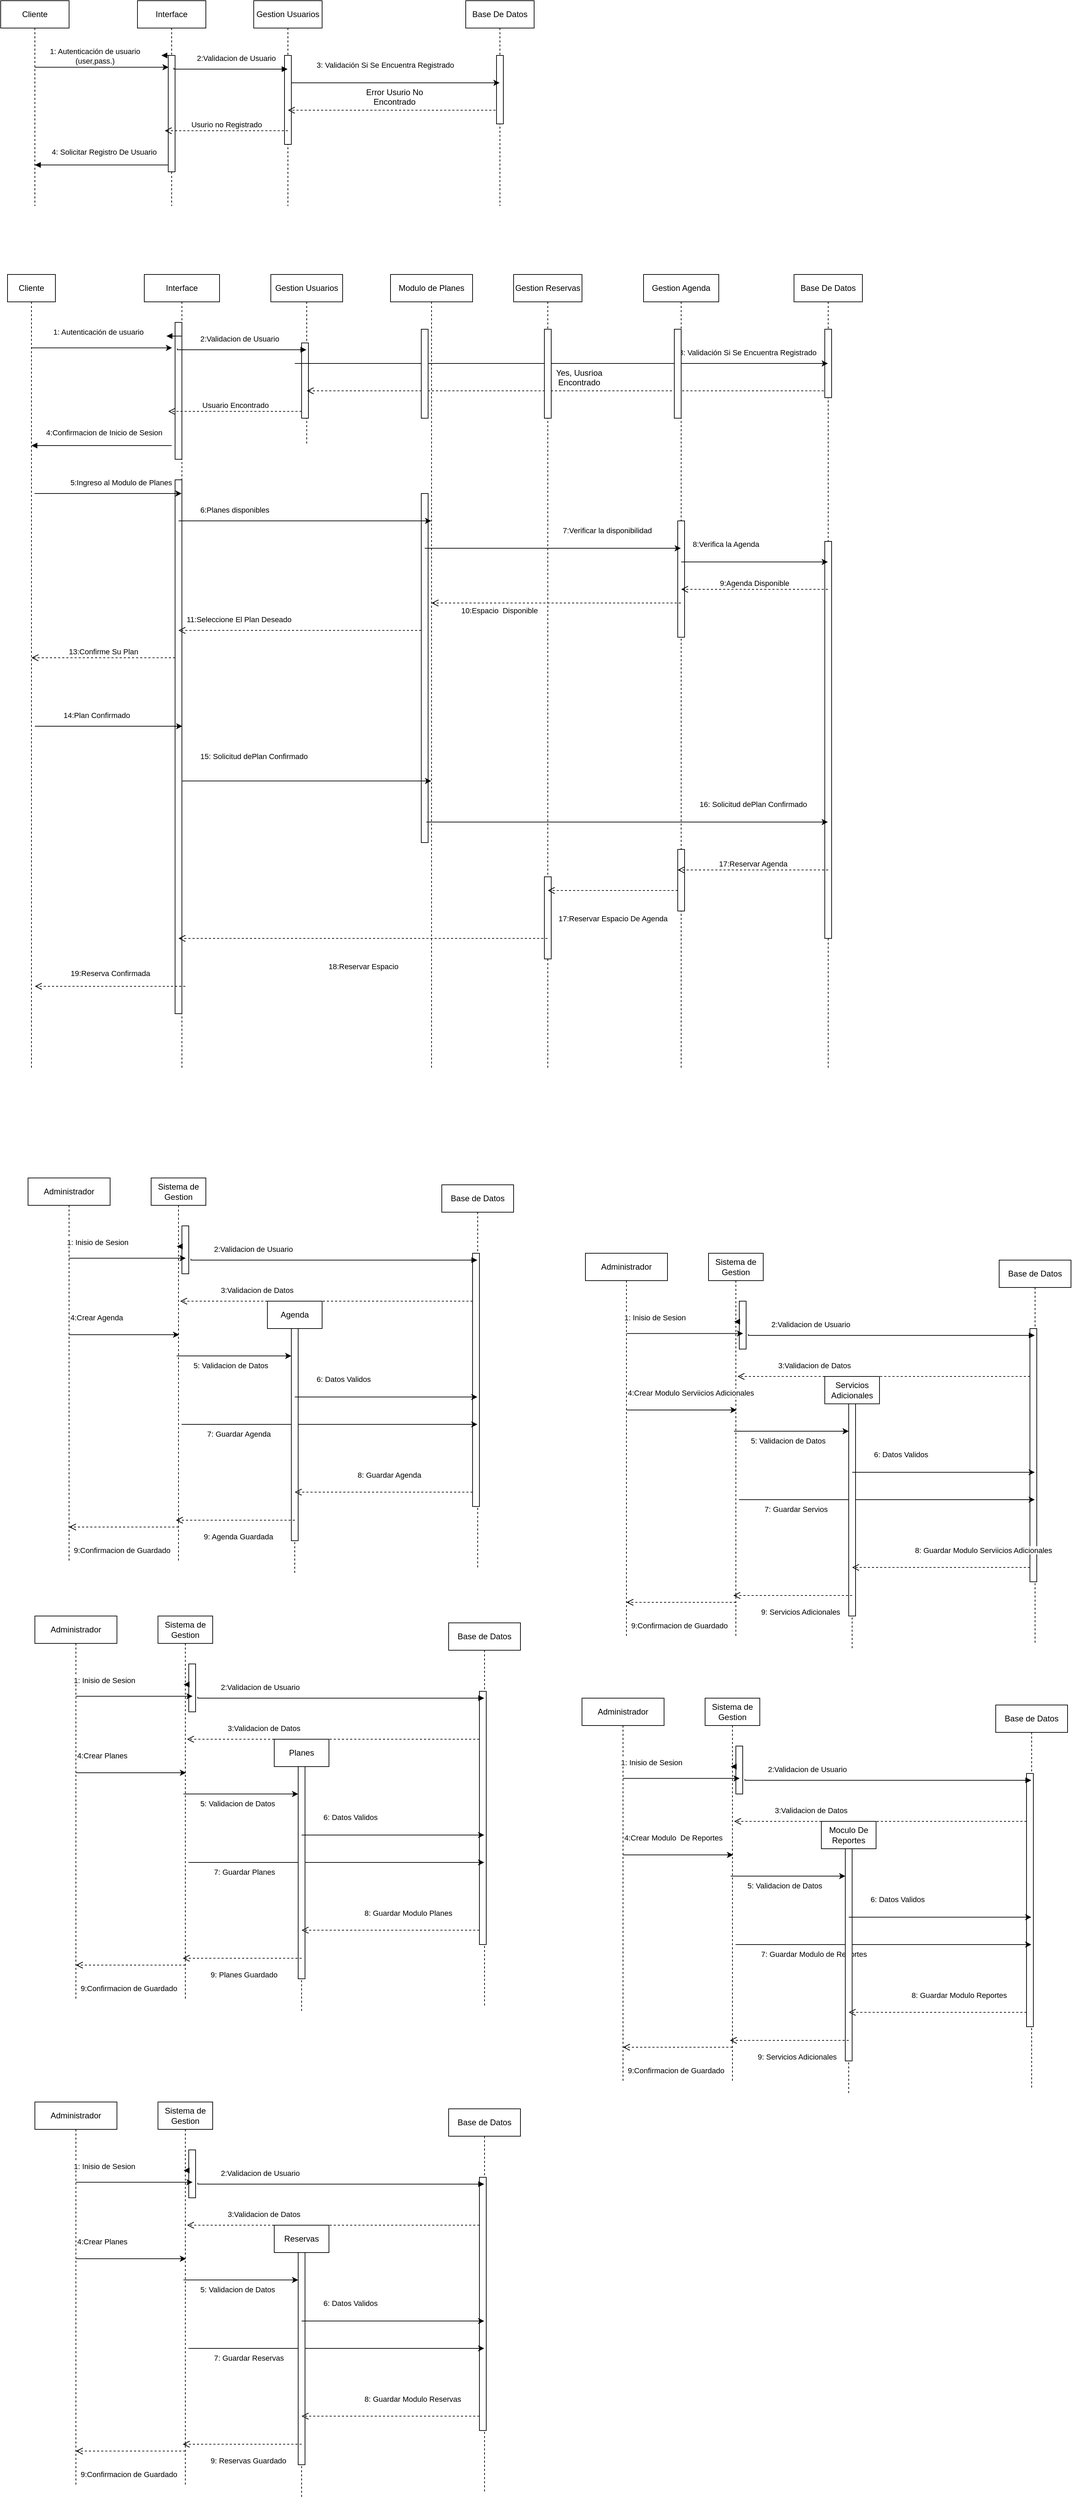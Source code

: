 <mxfile version="24.7.7">
  <diagram name="Page-1" id="2YBvvXClWsGukQMizWep">
    <mxGraphModel dx="1114" dy="560" grid="1" gridSize="10" guides="1" tooltips="1" connect="1" arrows="1" fold="1" page="1" pageScale="1" pageWidth="850" pageHeight="1100" math="0" shadow="0">
      <root>
        <mxCell id="0" />
        <mxCell id="1" parent="0" />
        <mxCell id="aM9ryv3xv72pqoxQDRHE-1" value="&lt;font style=&quot;vertical-align: inherit;&quot;&gt;&lt;font style=&quot;vertical-align: inherit;&quot;&gt;Cliente&lt;/font&gt;&lt;/font&gt;" style="shape=umlLifeline;perimeter=lifelinePerimeter;whiteSpace=wrap;html=1;container=0;dropTarget=0;collapsible=0;recursiveResize=0;outlineConnect=0;portConstraint=eastwest;newEdgeStyle={&quot;edgeStyle&quot;:&quot;elbowEdgeStyle&quot;,&quot;elbow&quot;:&quot;vertical&quot;,&quot;curved&quot;:0,&quot;rounded&quot;:0};" parent="1" vertex="1">
          <mxGeometry x="30" y="40" width="100" height="300" as="geometry" />
        </mxCell>
        <mxCell id="aM9ryv3xv72pqoxQDRHE-5" value="&lt;font style=&quot;vertical-align: inherit;&quot;&gt;&lt;font style=&quot;vertical-align: inherit;&quot;&gt;Interface&lt;/font&gt;&lt;/font&gt;" style="shape=umlLifeline;perimeter=lifelinePerimeter;whiteSpace=wrap;html=1;container=0;dropTarget=0;collapsible=0;recursiveResize=0;outlineConnect=0;portConstraint=eastwest;newEdgeStyle={&quot;edgeStyle&quot;:&quot;elbowEdgeStyle&quot;,&quot;elbow&quot;:&quot;vertical&quot;,&quot;curved&quot;:0,&quot;rounded&quot;:0};" parent="1" vertex="1">
          <mxGeometry x="230" y="40" width="100" height="300" as="geometry" />
        </mxCell>
        <mxCell id="aM9ryv3xv72pqoxQDRHE-6" value="" style="html=1;points=[];perimeter=orthogonalPerimeter;outlineConnect=0;targetShapes=umlLifeline;portConstraint=eastwest;newEdgeStyle={&quot;edgeStyle&quot;:&quot;elbowEdgeStyle&quot;,&quot;elbow&quot;:&quot;vertical&quot;,&quot;curved&quot;:0,&quot;rounded&quot;:0};" parent="aM9ryv3xv72pqoxQDRHE-5" vertex="1">
          <mxGeometry x="45" y="80" width="10" height="170" as="geometry" />
        </mxCell>
        <mxCell id="aM9ryv3xv72pqoxQDRHE-9" value="&lt;font style=&quot;vertical-align: inherit;&quot;&gt;&lt;font style=&quot;vertical-align: inherit;&quot;&gt;4: Solicitar Registro De Usuario&lt;/font&gt;&lt;/font&gt;" style="html=1;verticalAlign=bottom;endArrow=block;edgeStyle=elbowEdgeStyle;elbow=vertical;curved=0;rounded=0;" parent="1" target="aM9ryv3xv72pqoxQDRHE-1" edge="1">
          <mxGeometry x="-0.029" y="-10" relative="1" as="geometry">
            <mxPoint x="275" y="280" as="sourcePoint" />
            <Array as="points">
              <mxPoint x="190" y="280" />
            </Array>
            <mxPoint x="100" y="280" as="targetPoint" />
            <mxPoint as="offset" />
          </mxGeometry>
        </mxCell>
        <mxCell id="rdlnQNbEjitJNy3FlGEy-1" value="&lt;font style=&quot;vertical-align: inherit;&quot;&gt;&lt;font style=&quot;vertical-align: inherit;&quot;&gt;&lt;font style=&quot;vertical-align: inherit;&quot;&gt;&lt;font style=&quot;vertical-align: inherit;&quot;&gt;Gestion Usuarios&lt;/font&gt;&lt;/font&gt;&lt;/font&gt;&lt;/font&gt;" style="shape=umlLifeline;perimeter=lifelinePerimeter;whiteSpace=wrap;html=1;container=0;dropTarget=0;collapsible=0;recursiveResize=0;outlineConnect=0;portConstraint=eastwest;newEdgeStyle={&quot;edgeStyle&quot;:&quot;elbowEdgeStyle&quot;,&quot;elbow&quot;:&quot;vertical&quot;,&quot;curved&quot;:0,&quot;rounded&quot;:0};" vertex="1" parent="1">
          <mxGeometry x="400" y="40" width="100" height="300" as="geometry" />
        </mxCell>
        <mxCell id="rdlnQNbEjitJNy3FlGEy-2" value="" style="html=1;points=[];perimeter=orthogonalPerimeter;outlineConnect=0;targetShapes=umlLifeline;portConstraint=eastwest;newEdgeStyle={&quot;edgeStyle&quot;:&quot;elbowEdgeStyle&quot;,&quot;elbow&quot;:&quot;vertical&quot;,&quot;curved&quot;:0,&quot;rounded&quot;:0};" vertex="1" parent="rdlnQNbEjitJNy3FlGEy-1">
          <mxGeometry x="45" y="80" width="10" height="130" as="geometry" />
        </mxCell>
        <mxCell id="rdlnQNbEjitJNy3FlGEy-7" value="" style="html=1;verticalAlign=bottom;endArrow=block;edgeStyle=elbowEdgeStyle;elbow=vertical;curved=0;rounded=0;exitX=0.916;exitY=0.952;exitDx=0;exitDy=0;exitPerimeter=0;" edge="1" parent="1" source="rdlnQNbEjitJNy3FlGEy-16" target="rdlnQNbEjitJNy3FlGEy-1">
          <mxGeometry relative="1" as="geometry">
            <mxPoint x="300" y="120" as="sourcePoint" />
            <Array as="points">
              <mxPoint x="390" y="140" />
            </Array>
            <mxPoint x="470" y="120" as="targetPoint" />
          </mxGeometry>
        </mxCell>
        <mxCell id="rdlnQNbEjitJNy3FlGEy-8" value="&lt;div style=&quot;text-align: center;&quot;&gt;&lt;span style=&quot;font-size: 11px; text-wrap: nowrap; background-color: rgb(255, 255, 255);&quot;&gt;&lt;font style=&quot;vertical-align: inherit;&quot;&gt;&lt;font style=&quot;vertical-align: inherit;&quot;&gt;2:Validacion de Usuario&lt;/font&gt;&lt;/font&gt;&lt;/span&gt;&lt;/div&gt;" style="text;whiteSpace=wrap;html=1;" vertex="1" parent="1">
          <mxGeometry x="315" y="110" width="110" height="40" as="geometry" />
        </mxCell>
        <mxCell id="rdlnQNbEjitJNy3FlGEy-9" value="" style="html=1;verticalAlign=bottom;endArrow=open;dashed=1;endSize=8;edgeStyle=elbowEdgeStyle;elbow=vertical;curved=0;rounded=0;" edge="1" parent="1" source="rdlnQNbEjitJNy3FlGEy-11" target="rdlnQNbEjitJNy3FlGEy-1">
          <mxGeometry relative="1" as="geometry">
            <mxPoint x="580" y="200" as="targetPoint" />
            <Array as="points">
              <mxPoint x="670" y="200" />
            </Array>
            <mxPoint x="744.5" y="200" as="sourcePoint" />
          </mxGeometry>
        </mxCell>
        <mxCell id="rdlnQNbEjitJNy3FlGEy-11" value="&lt;font style=&quot;vertical-align: inherit;&quot;&gt;&lt;font style=&quot;vertical-align: inherit;&quot;&gt;&lt;font style=&quot;vertical-align: inherit;&quot;&gt;&lt;font style=&quot;vertical-align: inherit;&quot;&gt;&lt;font style=&quot;vertical-align: inherit;&quot;&gt;&lt;font style=&quot;vertical-align: inherit;&quot;&gt;Base De Datos&lt;/font&gt;&lt;/font&gt;&lt;/font&gt;&lt;/font&gt;&lt;/font&gt;&lt;/font&gt;" style="shape=umlLifeline;perimeter=lifelinePerimeter;whiteSpace=wrap;html=1;container=0;dropTarget=0;collapsible=0;recursiveResize=0;outlineConnect=0;portConstraint=eastwest;newEdgeStyle={&quot;edgeStyle&quot;:&quot;elbowEdgeStyle&quot;,&quot;elbow&quot;:&quot;vertical&quot;,&quot;curved&quot;:0,&quot;rounded&quot;:0};" vertex="1" parent="1">
          <mxGeometry x="710" y="40" width="100" height="300" as="geometry" />
        </mxCell>
        <mxCell id="rdlnQNbEjitJNy3FlGEy-12" value="" style="html=1;points=[];perimeter=orthogonalPerimeter;outlineConnect=0;targetShapes=umlLifeline;portConstraint=eastwest;newEdgeStyle={&quot;edgeStyle&quot;:&quot;elbowEdgeStyle&quot;,&quot;elbow&quot;:&quot;vertical&quot;,&quot;curved&quot;:0,&quot;rounded&quot;:0};" vertex="1" parent="rdlnQNbEjitJNy3FlGEy-11">
          <mxGeometry x="45" y="80" width="10" height="100" as="geometry" />
        </mxCell>
        <mxCell id="rdlnQNbEjitJNy3FlGEy-17" value="" style="html=1;verticalAlign=bottom;endArrow=block;edgeStyle=elbowEdgeStyle;elbow=vertical;curved=0;rounded=0;" edge="1" parent="1" source="aM9ryv3xv72pqoxQDRHE-5" target="rdlnQNbEjitJNy3FlGEy-16">
          <mxGeometry relative="1" as="geometry">
            <mxPoint x="280" y="120" as="sourcePoint" />
            <Array as="points" />
            <mxPoint x="450" y="120" as="targetPoint" />
          </mxGeometry>
        </mxCell>
        <mxCell id="rdlnQNbEjitJNy3FlGEy-16" value="&lt;div style=&quot;text-align: center;&quot;&gt;&lt;span style=&quot;font-size: 11px; text-wrap: nowrap; background-color: rgb(255, 255, 255);&quot;&gt;&lt;font style=&quot;vertical-align: inherit;&quot;&gt;&lt;font style=&quot;vertical-align: inherit;&quot;&gt;&lt;font style=&quot;vertical-align: inherit;&quot;&gt;&lt;font style=&quot;vertical-align: inherit;&quot;&gt;1: Autenticación de usuario&lt;/font&gt;&lt;/font&gt;&lt;/font&gt;&lt;/font&gt;&lt;/span&gt;&lt;/div&gt;&lt;div style=&quot;text-align: center;&quot;&gt;&lt;span style=&quot;font-size: 11px; text-wrap: nowrap; background-color: rgb(255, 255, 255);&quot;&gt;&lt;font style=&quot;vertical-align: inherit;&quot;&gt;&lt;font style=&quot;vertical-align: inherit;&quot;&gt;&lt;font style=&quot;vertical-align: inherit;&quot;&gt;&lt;font style=&quot;vertical-align: inherit;&quot;&gt;(user,pass.)&lt;/font&gt;&lt;/font&gt;&lt;/font&gt;&lt;/font&gt;&lt;/span&gt;&lt;/div&gt;" style="text;whiteSpace=wrap;html=1;" vertex="1" parent="1">
          <mxGeometry x="100" y="100" width="200" height="40" as="geometry" />
        </mxCell>
        <mxCell id="rdlnQNbEjitJNy3FlGEy-19" value="&lt;div style=&quot;text-align: center;&quot;&gt;&lt;font style=&quot;vertical-align: inherit;&quot;&gt;&lt;font style=&quot;vertical-align: inherit;&quot;&gt;Error Usurio No Encontrado&lt;/font&gt;&lt;/font&gt;&lt;/div&gt;" style="text;whiteSpace=wrap;html=1;" vertex="1" parent="1">
          <mxGeometry x="550" y="160" width="110" height="40" as="geometry" />
        </mxCell>
        <mxCell id="rdlnQNbEjitJNy3FlGEy-20" value="&lt;div style=&quot;text-align: center;&quot;&gt;&lt;span style=&quot;font-size: 11px; text-wrap: nowrap; background-color: rgb(255, 255, 255);&quot;&gt;&lt;font style=&quot;vertical-align: inherit;&quot;&gt;&lt;font style=&quot;vertical-align: inherit;&quot;&gt;&lt;font style=&quot;vertical-align: inherit;&quot;&gt;&lt;font style=&quot;vertical-align: inherit;&quot;&gt;3: Validación Si Se Encuentra Registrado&lt;/font&gt;&lt;/font&gt;&lt;/font&gt;&lt;/font&gt;&lt;/span&gt;&lt;/div&gt;" style="text;whiteSpace=wrap;html=1;" vertex="1" parent="1">
          <mxGeometry x="490" y="120" width="110" height="40" as="geometry" />
        </mxCell>
        <mxCell id="rdlnQNbEjitJNy3FlGEy-21" value="" style="endArrow=classic;html=1;rounded=0;" edge="1" parent="1" target="rdlnQNbEjitJNy3FlGEy-11">
          <mxGeometry width="50" height="50" relative="1" as="geometry">
            <mxPoint x="455" y="160" as="sourcePoint" />
            <mxPoint x="655" y="160" as="targetPoint" />
          </mxGeometry>
        </mxCell>
        <mxCell id="rdlnQNbEjitJNy3FlGEy-22" value="&lt;font style=&quot;vertical-align: inherit;&quot;&gt;&lt;font style=&quot;vertical-align: inherit;&quot;&gt;Usurio no Registrado&lt;/font&gt;&lt;/font&gt;" style="html=1;verticalAlign=bottom;endArrow=open;dashed=1;endSize=8;edgeStyle=elbowEdgeStyle;elbow=horizontal;curved=0;rounded=0;" edge="1" parent="1">
          <mxGeometry relative="1" as="geometry">
            <mxPoint x="270" y="230" as="targetPoint" />
            <Array as="points">
              <mxPoint x="365" y="230" />
            </Array>
            <mxPoint x="450" y="230" as="sourcePoint" />
          </mxGeometry>
        </mxCell>
        <mxCell id="rdlnQNbEjitJNy3FlGEy-23" value="" style="endArrow=classic;html=1;rounded=0;entryX=0.878;entryY=0.931;entryDx=0;entryDy=0;entryPerimeter=0;" edge="1" parent="1" source="aM9ryv3xv72pqoxQDRHE-1" target="rdlnQNbEjitJNy3FlGEy-16">
          <mxGeometry width="50" height="50" relative="1" as="geometry">
            <mxPoint x="110" y="180" as="sourcePoint" />
            <mxPoint x="160" y="130" as="targetPoint" />
          </mxGeometry>
        </mxCell>
        <mxCell id="rdlnQNbEjitJNy3FlGEy-24" value="&lt;font style=&quot;vertical-align: inherit;&quot;&gt;&lt;font style=&quot;vertical-align: inherit;&quot;&gt;Cliente&lt;/font&gt;&lt;/font&gt;" style="shape=umlLifeline;perimeter=lifelinePerimeter;whiteSpace=wrap;html=1;container=0;dropTarget=0;collapsible=0;recursiveResize=0;outlineConnect=0;portConstraint=eastwest;newEdgeStyle={&quot;edgeStyle&quot;:&quot;elbowEdgeStyle&quot;,&quot;elbow&quot;:&quot;vertical&quot;,&quot;curved&quot;:0,&quot;rounded&quot;:0};" vertex="1" parent="1">
          <mxGeometry x="40" y="440" width="70" height="1160" as="geometry" />
        </mxCell>
        <mxCell id="rdlnQNbEjitJNy3FlGEy-25" value="&lt;font style=&quot;vertical-align: inherit;&quot;&gt;&lt;font style=&quot;vertical-align: inherit;&quot;&gt;Interface&lt;/font&gt;&lt;/font&gt;" style="shape=umlLifeline;perimeter=lifelinePerimeter;whiteSpace=wrap;html=1;container=0;dropTarget=0;collapsible=0;recursiveResize=0;outlineConnect=0;portConstraint=eastwest;newEdgeStyle={&quot;edgeStyle&quot;:&quot;elbowEdgeStyle&quot;,&quot;elbow&quot;:&quot;vertical&quot;,&quot;curved&quot;:0,&quot;rounded&quot;:0};" vertex="1" parent="1">
          <mxGeometry x="240" y="440" width="110" height="1160" as="geometry" />
        </mxCell>
        <mxCell id="rdlnQNbEjitJNy3FlGEy-26" value="&lt;span style=&quot;color: rgba(0, 0, 0, 0); font-family: monospace; font-size: 0px; text-align: start;&quot;&gt;%3CmxGraphModel%3E%3Croot%3E%3CmxCell%20id%3D%220%22%2F%3E%3CmxCell%20id%3D%221%22%20parent%3D%220%22%2F%3E%3CmxCell%20id%3D%222%22%20value%3D%229%3AAgenda%20Disponible%22%20style%3D%22html%3D1%3BverticalAlign%3Dbottom%3BendArrow%3Dopen%3Bdashed%3D1%3BendSize%3D8%3BedgeStyle%3DelbowEdgeStyle%3Belbow%3Dhorizontal%3Bcurved%3D0%3Brounded%3D0%3BexitX%3D0.5%3BexitY%3D0.885%3BexitDx%3D0%3BexitDy%3D0%3BexitPerimeter%3D0%3BentryX%3D0.545%3BentryY%3D0.885%3BentryDx%3D0%3BentryDy%3D0%3BentryPerimeter%3D0%3B%22%20edge%3D%221%22%20parent%3D%221%22%3E%3CmxGeometry%20relative%3D%221%22%20as%3D%22geometry%22%3E%3CmxPoint%20x%3D%221030%22%20y%3D%22900%22%20as%3D%22targetPoint%22%2F%3E%3CArray%20as%3D%22points%22%3E%3CmxPoint%20x%3D%221135%22%20y%3D%22900%22%2F%3E%3C%2FArray%3E%3CmxPoint%20x%3D%221240%22%20y%3D%22900%22%20as%3D%22sourcePoint%22%2F%3E%3CmxPoint%20as%3D%22offset%22%2F%3E%3C%2FmxGeometry%3E%3C%2FmxCell%3E%3C%2Froot%3E%3C%2FmxGraphModel%3E&lt;/span&gt;" style="html=1;points=[];perimeter=orthogonalPerimeter;outlineConnect=0;targetShapes=umlLifeline;portConstraint=eastwest;newEdgeStyle={&quot;edgeStyle&quot;:&quot;elbowEdgeStyle&quot;,&quot;elbow&quot;:&quot;vertical&quot;,&quot;curved&quot;:0,&quot;rounded&quot;:0};" vertex="1" parent="rdlnQNbEjitJNy3FlGEy-25">
          <mxGeometry x="45" y="70" width="10" height="200" as="geometry" />
        </mxCell>
        <mxCell id="rdlnQNbEjitJNy3FlGEy-64" value="&lt;span style=&quot;color: rgba(0, 0, 0, 0); font-family: monospace; font-size: 0px; text-align: start;&quot;&gt;%3CmxGraphModel%3E%3Croot%3E%3CmxCell%20id%3D%220%22%2F%3E%3CmxCell%20id%3D%221%22%20parent%3D%220%22%2F%3E%3CmxCell%20id%3D%222%22%20value%3D%229%3AAgenda%20Disponible%22%20style%3D%22html%3D1%3BverticalAlign%3Dbottom%3BendArrow%3Dopen%3Bdashed%3D1%3BendSize%3D8%3BedgeStyle%3DelbowEdgeStyle%3Belbow%3Dhorizontal%3Bcurved%3D0%3Brounded%3D0%3BexitX%3D0.5%3BexitY%3D0.885%3BexitDx%3D0%3BexitDy%3D0%3BexitPerimeter%3D0%3BentryX%3D0.545%3BentryY%3D0.885%3BentryDx%3D0%3BentryDy%3D0%3BentryPerimeter%3D0%3B%22%20edge%3D%221%22%20parent%3D%221%22%3E%3CmxGeometry%20relative%3D%221%22%20as%3D%22geometry%22%3E%3CmxPoint%20x%3D%221030%22%20y%3D%22900%22%20as%3D%22targetPoint%22%2F%3E%3CArray%20as%3D%22points%22%3E%3CmxPoint%20x%3D%221135%22%20y%3D%22900%22%2F%3E%3C%2FArray%3E%3CmxPoint%20x%3D%221240%22%20y%3D%22900%22%20as%3D%22sourcePoint%22%2F%3E%3CmxPoint%20as%3D%22offset%22%2F%3E%3C%2FmxGeometry%3E%3C%2FmxCell%3E%3C%2Froot%3E%3C%2FmxGraphModel%3E&lt;/span&gt;&lt;span style=&quot;color: rgba(0, 0, 0, 0); font-family: monospace; font-size: 0px; text-align: start;&quot;&gt;%3CmxGraphModel%3E%3Croot%3E%3CmxCell%20id%3D%220%22%2F%3E%3CmxCell%20id%3D%221%22%20parent%3D%220%22%2F%3E%3CmxCell%20id%3D%222%22%20value%3D%229%3AAgenda%20Disponible%22%20style%3D%22html%3D1%3BverticalAlign%3Dbottom%3BendArrow%3Dopen%3Bdashed%3D1%3BendSize%3D8%3BedgeStyle%3DelbowEdgeStyle%3Belbow%3Dhorizontal%3Bcurved%3D0%3Brounded%3D0%3BexitX%3D0.5%3BexitY%3D0.885%3BexitDx%3D0%3BexitDy%3D0%3BexitPerimeter%3D0%3BentryX%3D0.545%3BentryY%3D0.885%3BentryDx%3D0%3BentryDy%3D0%3BentryPerimeter%3D0%3B%22%20edge%3D%221%22%20parent%3D%221%22%3E%3CmxGeometry%20relative%3D%221%22%20as%3D%22geometry%22%3E%3CmxPoint%20x%3D%221030%22%20y%3D%22900%22%20as%3D%22targetPoint%22%2F%3E%3CArray%20as%3D%22points%22%3E%3CmxPoint%20x%3D%221135%22%20y%3D%22900%22%2F%3E%3C%2FArray%3E%3CmxPoint%20x%3D%221240%22%20y%3D%22900%22%20as%3D%22sourcePoint%22%2F%3E%3CmxPoint%20as%3D%22offset%22%2F%3E%3C%2FmxGeometry%3E%3C%2FmxCell%3E%3C%2Froot%3E%3C%2FmxGraphModel%3E&lt;/span&gt;" style="html=1;points=[];perimeter=orthogonalPerimeter;outlineConnect=0;targetShapes=umlLifeline;portConstraint=eastwest;newEdgeStyle={&quot;edgeStyle&quot;:&quot;elbowEdgeStyle&quot;,&quot;elbow&quot;:&quot;vertical&quot;,&quot;curved&quot;:0,&quot;rounded&quot;:0};" vertex="1" parent="rdlnQNbEjitJNy3FlGEy-25">
          <mxGeometry x="45" y="300" width="10" height="780" as="geometry" />
        </mxCell>
        <mxCell id="rdlnQNbEjitJNy3FlGEy-27" value="4:Confirmacion de Inicio de Sesion" style="html=1;verticalAlign=bottom;endArrow=block;edgeStyle=elbowEdgeStyle;elbow=vertical;curved=0;rounded=0;" edge="1" parent="1" target="rdlnQNbEjitJNy3FlGEy-24">
          <mxGeometry x="-0.029" y="-10" relative="1" as="geometry">
            <mxPoint x="280" y="690" as="sourcePoint" />
            <Array as="points">
              <mxPoint x="195" y="690" />
            </Array>
            <mxPoint x="105" y="690" as="targetPoint" />
            <mxPoint as="offset" />
          </mxGeometry>
        </mxCell>
        <mxCell id="rdlnQNbEjitJNy3FlGEy-28" value="&lt;font style=&quot;vertical-align: inherit;&quot;&gt;&lt;font style=&quot;vertical-align: inherit;&quot;&gt;&lt;font style=&quot;vertical-align: inherit;&quot;&gt;&lt;font style=&quot;vertical-align: inherit;&quot;&gt;Gestion Usuarios&lt;/font&gt;&lt;/font&gt;&lt;/font&gt;&lt;/font&gt;" style="shape=umlLifeline;perimeter=lifelinePerimeter;whiteSpace=wrap;html=1;container=0;dropTarget=0;collapsible=0;recursiveResize=0;outlineConnect=0;portConstraint=eastwest;newEdgeStyle={&quot;edgeStyle&quot;:&quot;elbowEdgeStyle&quot;,&quot;elbow&quot;:&quot;vertical&quot;,&quot;curved&quot;:0,&quot;rounded&quot;:0};" vertex="1" parent="1">
          <mxGeometry x="425" y="440" width="105" height="250" as="geometry" />
        </mxCell>
        <mxCell id="rdlnQNbEjitJNy3FlGEy-29" value="" style="html=1;points=[];perimeter=orthogonalPerimeter;outlineConnect=0;targetShapes=umlLifeline;portConstraint=eastwest;newEdgeStyle={&quot;edgeStyle&quot;:&quot;elbowEdgeStyle&quot;,&quot;elbow&quot;:&quot;vertical&quot;,&quot;curved&quot;:0,&quot;rounded&quot;:0};" vertex="1" parent="rdlnQNbEjitJNy3FlGEy-28">
          <mxGeometry x="45" y="100" width="10" height="110" as="geometry" />
        </mxCell>
        <mxCell id="rdlnQNbEjitJNy3FlGEy-30" value="" style="html=1;verticalAlign=bottom;endArrow=block;edgeStyle=elbowEdgeStyle;elbow=vertical;curved=0;rounded=0;exitX=0.916;exitY=0.952;exitDx=0;exitDy=0;exitPerimeter=0;" edge="1" parent="1" source="rdlnQNbEjitJNy3FlGEy-36" target="rdlnQNbEjitJNy3FlGEy-28">
          <mxGeometry relative="1" as="geometry">
            <mxPoint x="305" y="530" as="sourcePoint" />
            <Array as="points">
              <mxPoint x="395" y="550" />
            </Array>
            <mxPoint x="475" y="530" as="targetPoint" />
          </mxGeometry>
        </mxCell>
        <mxCell id="rdlnQNbEjitJNy3FlGEy-31" value="&lt;div style=&quot;text-align: center;&quot;&gt;&lt;span style=&quot;font-size: 11px; text-wrap: nowrap; background-color: rgb(255, 255, 255);&quot;&gt;&lt;font style=&quot;vertical-align: inherit;&quot;&gt;&lt;font style=&quot;vertical-align: inherit;&quot;&gt;2:Validacion de Usuario&lt;/font&gt;&lt;/font&gt;&lt;/span&gt;&lt;/div&gt;" style="text;whiteSpace=wrap;html=1;" vertex="1" parent="1">
          <mxGeometry x="320" y="520" width="110" height="40" as="geometry" />
        </mxCell>
        <mxCell id="rdlnQNbEjitJNy3FlGEy-32" value="" style="html=1;verticalAlign=bottom;endArrow=open;dashed=1;endSize=8;edgeStyle=elbowEdgeStyle;elbow=vertical;curved=0;rounded=0;" edge="1" parent="1" source="rdlnQNbEjitJNy3FlGEy-33" target="rdlnQNbEjitJNy3FlGEy-28">
          <mxGeometry relative="1" as="geometry">
            <mxPoint x="585" y="610" as="targetPoint" />
            <Array as="points">
              <mxPoint x="675" y="610" />
            </Array>
            <mxPoint x="749.5" y="610" as="sourcePoint" />
          </mxGeometry>
        </mxCell>
        <mxCell id="rdlnQNbEjitJNy3FlGEy-33" value="&lt;font style=&quot;vertical-align: inherit;&quot;&gt;&lt;font style=&quot;vertical-align: inherit;&quot;&gt;&lt;font style=&quot;vertical-align: inherit;&quot;&gt;&lt;font style=&quot;vertical-align: inherit;&quot;&gt;&lt;font style=&quot;vertical-align: inherit;&quot;&gt;&lt;font style=&quot;vertical-align: inherit;&quot;&gt;Base De Datos&lt;/font&gt;&lt;/font&gt;&lt;/font&gt;&lt;/font&gt;&lt;/font&gt;&lt;/font&gt;" style="shape=umlLifeline;perimeter=lifelinePerimeter;whiteSpace=wrap;html=1;container=0;dropTarget=0;collapsible=0;recursiveResize=0;outlineConnect=0;portConstraint=eastwest;newEdgeStyle={&quot;edgeStyle&quot;:&quot;elbowEdgeStyle&quot;,&quot;elbow&quot;:&quot;vertical&quot;,&quot;curved&quot;:0,&quot;rounded&quot;:0};" vertex="1" parent="1">
          <mxGeometry x="1190" y="440" width="100" height="1160" as="geometry" />
        </mxCell>
        <mxCell id="rdlnQNbEjitJNy3FlGEy-34" value="" style="html=1;points=[];perimeter=orthogonalPerimeter;outlineConnect=0;targetShapes=umlLifeline;portConstraint=eastwest;newEdgeStyle={&quot;edgeStyle&quot;:&quot;elbowEdgeStyle&quot;,&quot;elbow&quot;:&quot;vertical&quot;,&quot;curved&quot;:0,&quot;rounded&quot;:0};" vertex="1" parent="rdlnQNbEjitJNy3FlGEy-33">
          <mxGeometry x="45" y="80" width="10" height="100" as="geometry" />
        </mxCell>
        <mxCell id="rdlnQNbEjitJNy3FlGEy-67" value="&lt;span style=&quot;color: rgba(0, 0, 0, 0); font-family: monospace; font-size: 0px; text-align: start;&quot;&gt;%3CmxGraphModel%3E%3Croot%3E%3CmxCell%20id%3D%220%22%2F%3E%3CmxCell%20id%3D%221%22%20parent%3D%220%22%2F%3E%3CmxCell%20id%3D%222%22%20value%3D%229%3AAgenda%20Disponible%22%20style%3D%22html%3D1%3BverticalAlign%3Dbottom%3BendArrow%3Dopen%3Bdashed%3D1%3BendSize%3D8%3BedgeStyle%3DelbowEdgeStyle%3Belbow%3Dhorizontal%3Bcurved%3D0%3Brounded%3D0%3BexitX%3D0.5%3BexitY%3D0.885%3BexitDx%3D0%3BexitDy%3D0%3BexitPerimeter%3D0%3BentryX%3D0.545%3BentryY%3D0.885%3BentryDx%3D0%3BentryDy%3D0%3BentryPerimeter%3D0%3B%22%20edge%3D%221%22%20parent%3D%221%22%3E%3CmxGeometry%20relative%3D%221%22%20as%3D%22geometry%22%3E%3CmxPoint%20x%3D%221030%22%20y%3D%22900%22%20as%3D%22targetPoint%22%2F%3E%3CArray%20as%3D%22points%22%3E%3CmxPoint%20x%3D%221135%22%20y%3D%22900%22%2F%3E%3C%2FArray%3E%3CmxPoint%20x%3D%221240%22%20y%3D%22900%22%20as%3D%22sourcePoint%22%2F%3E%3CmxPoint%20as%3D%22offset%22%2F%3E%3C%2FmxGeometry%3E%3C%2FmxCell%3E%3C%2Froot%3E%3C%2FmxGraphModel%3E&lt;/span&gt;" style="html=1;points=[];perimeter=orthogonalPerimeter;outlineConnect=0;targetShapes=umlLifeline;portConstraint=eastwest;newEdgeStyle={&quot;edgeStyle&quot;:&quot;elbowEdgeStyle&quot;,&quot;elbow&quot;:&quot;vertical&quot;,&quot;curved&quot;:0,&quot;rounded&quot;:0};" vertex="1" parent="rdlnQNbEjitJNy3FlGEy-33">
          <mxGeometry x="45" y="390" width="10" height="580" as="geometry" />
        </mxCell>
        <mxCell id="rdlnQNbEjitJNy3FlGEy-35" value="" style="html=1;verticalAlign=bottom;endArrow=block;edgeStyle=elbowEdgeStyle;elbow=vertical;curved=0;rounded=0;" edge="1" parent="1" source="rdlnQNbEjitJNy3FlGEy-25" target="rdlnQNbEjitJNy3FlGEy-36">
          <mxGeometry relative="1" as="geometry">
            <mxPoint x="285" y="530" as="sourcePoint" />
            <Array as="points" />
            <mxPoint x="455" y="530" as="targetPoint" />
          </mxGeometry>
        </mxCell>
        <mxCell id="rdlnQNbEjitJNy3FlGEy-36" value="&lt;div style=&quot;text-align: center;&quot;&gt;&lt;span style=&quot;font-size: 11px; text-wrap: nowrap; background-color: rgb(255, 255, 255);&quot;&gt;&lt;font style=&quot;vertical-align: inherit;&quot;&gt;&lt;font style=&quot;vertical-align: inherit;&quot;&gt;&lt;font style=&quot;vertical-align: inherit;&quot;&gt;&lt;font style=&quot;vertical-align: inherit;&quot;&gt;1: Autenticación de usuario&lt;/font&gt;&lt;/font&gt;&lt;/font&gt;&lt;/font&gt;&lt;/span&gt;&lt;/div&gt;" style="text;whiteSpace=wrap;html=1;" vertex="1" parent="1">
          <mxGeometry x="105" y="510" width="200" height="40" as="geometry" />
        </mxCell>
        <mxCell id="rdlnQNbEjitJNy3FlGEy-37" value="&lt;div style=&quot;text-align: center;&quot;&gt;&lt;font style=&quot;vertical-align: inherit;&quot;&gt;&lt;font style=&quot;vertical-align: inherit;&quot;&gt;Yes, Uusrioa Encontrado&lt;/font&gt;&lt;/font&gt;&lt;/div&gt;" style="text;whiteSpace=wrap;html=1;" vertex="1" parent="1">
          <mxGeometry x="820" y="570" width="110" height="40" as="geometry" />
        </mxCell>
        <mxCell id="rdlnQNbEjitJNy3FlGEy-38" value="&lt;div style=&quot;text-align: center;&quot;&gt;&lt;span style=&quot;font-size: 11px; text-wrap: nowrap; background-color: rgb(255, 255, 255);&quot;&gt;&lt;font style=&quot;vertical-align: inherit;&quot;&gt;&lt;font style=&quot;vertical-align: inherit;&quot;&gt;&lt;font style=&quot;vertical-align: inherit;&quot;&gt;&lt;font style=&quot;vertical-align: inherit;&quot;&gt;3: Validación Si Se Encuentra Registrado&lt;/font&gt;&lt;/font&gt;&lt;/font&gt;&lt;/font&gt;&lt;/span&gt;&lt;/div&gt;" style="text;whiteSpace=wrap;html=1;" vertex="1" parent="1">
          <mxGeometry x="1020" y="540" width="110" height="40" as="geometry" />
        </mxCell>
        <mxCell id="rdlnQNbEjitJNy3FlGEy-39" value="" style="endArrow=classic;html=1;rounded=0;" edge="1" parent="1" target="rdlnQNbEjitJNy3FlGEy-33">
          <mxGeometry width="50" height="50" relative="1" as="geometry">
            <mxPoint x="460" y="570" as="sourcePoint" />
            <mxPoint x="660" y="570" as="targetPoint" />
          </mxGeometry>
        </mxCell>
        <mxCell id="rdlnQNbEjitJNy3FlGEy-40" value="Usuario Encontrado" style="html=1;verticalAlign=bottom;endArrow=open;dashed=1;endSize=8;edgeStyle=elbowEdgeStyle;elbow=horizontal;curved=0;rounded=0;" edge="1" parent="1" source="rdlnQNbEjitJNy3FlGEy-29">
          <mxGeometry relative="1" as="geometry">
            <mxPoint x="275" y="640" as="targetPoint" />
            <Array as="points">
              <mxPoint x="370" y="640" />
            </Array>
            <mxPoint x="455" y="640" as="sourcePoint" />
            <mxPoint as="offset" />
          </mxGeometry>
        </mxCell>
        <mxCell id="rdlnQNbEjitJNy3FlGEy-41" value="" style="endArrow=classic;html=1;rounded=0;entryX=0.878;entryY=0.931;entryDx=0;entryDy=0;entryPerimeter=0;" edge="1" parent="1" source="rdlnQNbEjitJNy3FlGEy-24" target="rdlnQNbEjitJNy3FlGEy-36">
          <mxGeometry width="50" height="50" relative="1" as="geometry">
            <mxPoint x="115" y="590" as="sourcePoint" />
            <mxPoint x="165" y="540" as="targetPoint" />
          </mxGeometry>
        </mxCell>
        <mxCell id="rdlnQNbEjitJNy3FlGEy-42" value="&lt;font style=&quot;vertical-align: inherit;&quot;&gt;&lt;font style=&quot;vertical-align: inherit;&quot;&gt;&lt;font style=&quot;vertical-align: inherit;&quot;&gt;&lt;font style=&quot;vertical-align: inherit;&quot;&gt;Gestion Reservas&lt;/font&gt;&lt;/font&gt;&lt;/font&gt;&lt;/font&gt;" style="shape=umlLifeline;perimeter=lifelinePerimeter;whiteSpace=wrap;html=1;container=0;dropTarget=0;collapsible=0;recursiveResize=0;outlineConnect=0;portConstraint=eastwest;newEdgeStyle={&quot;edgeStyle&quot;:&quot;elbowEdgeStyle&quot;,&quot;elbow&quot;:&quot;vertical&quot;,&quot;curved&quot;:0,&quot;rounded&quot;:0};" vertex="1" parent="1">
          <mxGeometry x="780" y="440" width="100" height="1160" as="geometry" />
        </mxCell>
        <mxCell id="rdlnQNbEjitJNy3FlGEy-43" value="" style="html=1;points=[];perimeter=orthogonalPerimeter;outlineConnect=0;targetShapes=umlLifeline;portConstraint=eastwest;newEdgeStyle={&quot;edgeStyle&quot;:&quot;elbowEdgeStyle&quot;,&quot;elbow&quot;:&quot;vertical&quot;,&quot;curved&quot;:0,&quot;rounded&quot;:0};" vertex="1" parent="rdlnQNbEjitJNy3FlGEy-42">
          <mxGeometry x="45" y="80" width="10" height="130" as="geometry" />
        </mxCell>
        <mxCell id="rdlnQNbEjitJNy3FlGEy-93" value="&lt;span style=&quot;color: rgba(0, 0, 0, 0); font-family: monospace; font-size: 0px; text-align: start;&quot;&gt;%3CmxGraphModel%3E%3Croot%3E%3CmxCell%20id%3D%220%22%2F%3E%3CmxCell%20id%3D%221%22%20parent%3D%220%22%2F%3E%3CmxCell%20id%3D%222%22%20value%3D%229%3AAgenda%20Disponible%22%20style%3D%22html%3D1%3BverticalAlign%3Dbottom%3BendArrow%3Dopen%3Bdashed%3D1%3BendSize%3D8%3BedgeStyle%3DelbowEdgeStyle%3Belbow%3Dhorizontal%3Bcurved%3D0%3Brounded%3D0%3BexitX%3D0.5%3BexitY%3D0.885%3BexitDx%3D0%3BexitDy%3D0%3BexitPerimeter%3D0%3BentryX%3D0.545%3BentryY%3D0.885%3BentryDx%3D0%3BentryDy%3D0%3BentryPerimeter%3D0%3B%22%20edge%3D%221%22%20parent%3D%221%22%3E%3CmxGeometry%20relative%3D%221%22%20as%3D%22geometry%22%3E%3CmxPoint%20x%3D%221030%22%20y%3D%22900%22%20as%3D%22targetPoint%22%2F%3E%3CArray%20as%3D%22points%22%3E%3CmxPoint%20x%3D%221135%22%20y%3D%22900%22%2F%3E%3C%2FArray%3E%3CmxPoint%20x%3D%221240%22%20y%3D%22900%22%20as%3D%22sourcePoint%22%2F%3E%3CmxPoint%20as%3D%22offset%22%2F%3E%3C%2FmxGeometry%3E%3C%2FmxCell%3E%3C%2Froot%3E%3C%2FmxGraphModel%3E&lt;/span&gt;" style="html=1;points=[];perimeter=orthogonalPerimeter;outlineConnect=0;targetShapes=umlLifeline;portConstraint=eastwest;newEdgeStyle={&quot;edgeStyle&quot;:&quot;elbowEdgeStyle&quot;,&quot;elbow&quot;:&quot;vertical&quot;,&quot;curved&quot;:0,&quot;rounded&quot;:0};" vertex="1" parent="rdlnQNbEjitJNy3FlGEy-42">
          <mxGeometry x="45" y="880" width="10" height="120" as="geometry" />
        </mxCell>
        <mxCell id="rdlnQNbEjitJNy3FlGEy-44" value="&lt;font style=&quot;vertical-align: inherit;&quot;&gt;&lt;font style=&quot;vertical-align: inherit;&quot;&gt;&lt;font style=&quot;vertical-align: inherit;&quot;&gt;&lt;font style=&quot;vertical-align: inherit;&quot;&gt;Gestion Agenda&lt;/font&gt;&lt;/font&gt;&lt;/font&gt;&lt;/font&gt;" style="shape=umlLifeline;perimeter=lifelinePerimeter;whiteSpace=wrap;html=1;container=0;dropTarget=0;collapsible=0;recursiveResize=0;outlineConnect=0;portConstraint=eastwest;newEdgeStyle={&quot;edgeStyle&quot;:&quot;elbowEdgeStyle&quot;,&quot;elbow&quot;:&quot;vertical&quot;,&quot;curved&quot;:0,&quot;rounded&quot;:0};" vertex="1" parent="1">
          <mxGeometry x="970" y="440" width="110" height="1160" as="geometry" />
        </mxCell>
        <mxCell id="rdlnQNbEjitJNy3FlGEy-45" value="" style="html=1;points=[];perimeter=orthogonalPerimeter;outlineConnect=0;targetShapes=umlLifeline;portConstraint=eastwest;newEdgeStyle={&quot;edgeStyle&quot;:&quot;elbowEdgeStyle&quot;,&quot;elbow&quot;:&quot;vertical&quot;,&quot;curved&quot;:0,&quot;rounded&quot;:0};" vertex="1" parent="rdlnQNbEjitJNy3FlGEy-44">
          <mxGeometry x="45" y="80" width="10" height="130" as="geometry" />
        </mxCell>
        <mxCell id="rdlnQNbEjitJNy3FlGEy-66" value="&lt;span style=&quot;color: rgba(0, 0, 0, 0); font-family: monospace; font-size: 0px; text-align: start;&quot;&gt;%3CmxGraphModel%3E%3Croot%3E%3CmxCell%20id%3D%220%22%2F%3E%3CmxCell%20id%3D%221%22%20parent%3D%220%22%2F%3E%3CmxCell%20id%3D%222%22%20value%3D%229%3AAgenda%20Disponible%22%20style%3D%22html%3D1%3BverticalAlign%3Dbottom%3BendArrow%3Dopen%3Bdashed%3D1%3BendSize%3D8%3BedgeStyle%3DelbowEdgeStyle%3Belbow%3Dhorizontal%3Bcurved%3D0%3Brounded%3D0%3BexitX%3D0.5%3BexitY%3D0.885%3BexitDx%3D0%3BexitDy%3D0%3BexitPerimeter%3D0%3BentryX%3D0.545%3BentryY%3D0.885%3BentryDx%3D0%3BentryDy%3D0%3BentryPerimeter%3D0%3B%22%20edge%3D%221%22%20parent%3D%221%22%3E%3CmxGeometry%20relative%3D%221%22%20as%3D%22geometry%22%3E%3CmxPoint%20x%3D%221030%22%20y%3D%22900%22%20as%3D%22targetPoint%22%2F%3E%3CArray%20as%3D%22points%22%3E%3CmxPoint%20x%3D%221135%22%20y%3D%22900%22%2F%3E%3C%2FArray%3E%3CmxPoint%20x%3D%221240%22%20y%3D%22900%22%20as%3D%22sourcePoint%22%2F%3E%3CmxPoint%20as%3D%22offset%22%2F%3E%3C%2FmxGeometry%3E%3C%2FmxCell%3E%3C%2Froot%3E%3C%2FmxGraphModel%3E&lt;/span&gt;" style="html=1;points=[];perimeter=orthogonalPerimeter;outlineConnect=0;targetShapes=umlLifeline;portConstraint=eastwest;newEdgeStyle={&quot;edgeStyle&quot;:&quot;elbowEdgeStyle&quot;,&quot;elbow&quot;:&quot;vertical&quot;,&quot;curved&quot;:0,&quot;rounded&quot;:0};" vertex="1" parent="rdlnQNbEjitJNy3FlGEy-44">
          <mxGeometry x="50" y="360" width="10" height="170" as="geometry" />
        </mxCell>
        <mxCell id="rdlnQNbEjitJNy3FlGEy-88" value="&lt;span style=&quot;color: rgba(0, 0, 0, 0); font-family: monospace; font-size: 0px; text-align: start;&quot;&gt;%3CmxGraphModel%3E%3Croot%3E%3CmxCell%20id%3D%220%22%2F%3E%3CmxCell%20id%3D%221%22%20parent%3D%220%22%2F%3E%3CmxCell%20id%3D%222%22%20value%3D%229%3AAgenda%20Disponible%22%20style%3D%22html%3D1%3BverticalAlign%3Dbottom%3BendArrow%3Dopen%3Bdashed%3D1%3BendSize%3D8%3BedgeStyle%3DelbowEdgeStyle%3Belbow%3Dhorizontal%3Bcurved%3D0%3Brounded%3D0%3BexitX%3D0.5%3BexitY%3D0.885%3BexitDx%3D0%3BexitDy%3D0%3BexitPerimeter%3D0%3BentryX%3D0.545%3BentryY%3D0.885%3BentryDx%3D0%3BentryDy%3D0%3BentryPerimeter%3D0%3B%22%20edge%3D%221%22%20parent%3D%221%22%3E%3CmxGeometry%20relative%3D%221%22%20as%3D%22geometry%22%3E%3CmxPoint%20x%3D%221030%22%20y%3D%22900%22%20as%3D%22targetPoint%22%2F%3E%3CArray%20as%3D%22points%22%3E%3CmxPoint%20x%3D%221135%22%20y%3D%22900%22%2F%3E%3C%2FArray%3E%3CmxPoint%20x%3D%221240%22%20y%3D%22900%22%20as%3D%22sourcePoint%22%2F%3E%3CmxPoint%20as%3D%22offset%22%2F%3E%3C%2FmxGeometry%3E%3C%2FmxCell%3E%3C%2Froot%3E%3C%2FmxGraphModel%3E&lt;/span&gt;" style="html=1;points=[];perimeter=orthogonalPerimeter;outlineConnect=0;targetShapes=umlLifeline;portConstraint=eastwest;newEdgeStyle={&quot;edgeStyle&quot;:&quot;elbowEdgeStyle&quot;,&quot;elbow&quot;:&quot;vertical&quot;,&quot;curved&quot;:0,&quot;rounded&quot;:0};" vertex="1" parent="rdlnQNbEjitJNy3FlGEy-44">
          <mxGeometry x="50" y="840" width="10" height="90" as="geometry" />
        </mxCell>
        <mxCell id="rdlnQNbEjitJNy3FlGEy-47" value="" style="endArrow=classic;html=1;rounded=0;" edge="1" parent="1" target="rdlnQNbEjitJNy3FlGEy-25">
          <mxGeometry width="50" height="50" relative="1" as="geometry">
            <mxPoint x="79.5" y="760" as="sourcePoint" />
            <mxPoint x="289.5" y="760" as="targetPoint" />
          </mxGeometry>
        </mxCell>
        <mxCell id="rdlnQNbEjitJNy3FlGEy-50" value="&lt;div style=&quot;text-align: center;&quot;&gt;&lt;span style=&quot;font-size: 11px; text-wrap: nowrap; background-color: rgb(255, 255, 255);&quot;&gt;5:Ingreso al Modulo de Planes&lt;/span&gt;&lt;/div&gt;" style="text;whiteSpace=wrap;html=1;" vertex="1" parent="1">
          <mxGeometry x="130" y="730" width="130" height="40" as="geometry" />
        </mxCell>
        <mxCell id="rdlnQNbEjitJNy3FlGEy-51" value="&lt;font style=&quot;vertical-align: inherit;&quot;&gt;&lt;font style=&quot;vertical-align: inherit;&quot;&gt;&lt;font style=&quot;vertical-align: inherit;&quot;&gt;&lt;font style=&quot;vertical-align: inherit;&quot;&gt;Modulo de Planes&lt;/font&gt;&lt;/font&gt;&lt;/font&gt;&lt;/font&gt;" style="shape=umlLifeline;perimeter=lifelinePerimeter;whiteSpace=wrap;html=1;container=0;dropTarget=0;collapsible=0;recursiveResize=0;outlineConnect=0;portConstraint=eastwest;newEdgeStyle={&quot;edgeStyle&quot;:&quot;elbowEdgeStyle&quot;,&quot;elbow&quot;:&quot;vertical&quot;,&quot;curved&quot;:0,&quot;rounded&quot;:0};" vertex="1" parent="1">
          <mxGeometry x="600" y="440" width="120" height="1160" as="geometry" />
        </mxCell>
        <mxCell id="rdlnQNbEjitJNy3FlGEy-52" value="" style="html=1;points=[];perimeter=orthogonalPerimeter;outlineConnect=0;targetShapes=umlLifeline;portConstraint=eastwest;newEdgeStyle={&quot;edgeStyle&quot;:&quot;elbowEdgeStyle&quot;,&quot;elbow&quot;:&quot;vertical&quot;,&quot;curved&quot;:0,&quot;rounded&quot;:0};" vertex="1" parent="rdlnQNbEjitJNy3FlGEy-51">
          <mxGeometry x="45" y="80" width="10" height="130" as="geometry" />
        </mxCell>
        <mxCell id="rdlnQNbEjitJNy3FlGEy-65" value="&lt;span style=&quot;color: rgba(0, 0, 0, 0); font-family: monospace; font-size: 0px; text-align: start;&quot;&gt;%3CmxGraphModel%3E%3Croot%3E%3CmxCell%20id%3D%220%22%2F%3E%3CmxCell%20id%3D%221%22%20parent%3D%220%22%2F%3E%3CmxCell%20id%3D%222%22%20value%3D%229%3AAgenda%20Disponible%22%20style%3D%22html%3D1%3BverticalAlign%3Dbottom%3BendArrow%3Dopen%3Bdashed%3D1%3BendSize%3D8%3BedgeStyle%3DelbowEdgeStyle%3Belbow%3Dhorizontal%3Bcurved%3D0%3Brounded%3D0%3BexitX%3D0.5%3BexitY%3D0.885%3BexitDx%3D0%3BexitDy%3D0%3BexitPerimeter%3D0%3BentryX%3D0.545%3BentryY%3D0.885%3BentryDx%3D0%3BentryDy%3D0%3BentryPerimeter%3D0%3B%22%20edge%3D%221%22%20parent%3D%221%22%3E%3CmxGeometry%20relative%3D%221%22%20as%3D%22geometry%22%3E%3CmxPoint%20x%3D%221030%22%20y%3D%22900%22%20as%3D%22targetPoint%22%2F%3E%3CArray%20as%3D%22points%22%3E%3CmxPoint%20x%3D%221135%22%20y%3D%22900%22%2F%3E%3C%2FArray%3E%3CmxPoint%20x%3D%221240%22%20y%3D%22900%22%20as%3D%22sourcePoint%22%2F%3E%3CmxPoint%20as%3D%22offset%22%2F%3E%3C%2FmxGeometry%3E%3C%2FmxCell%3E%3C%2Froot%3E%3C%2FmxGraphModel%3E&lt;/span&gt;" style="html=1;points=[];perimeter=orthogonalPerimeter;outlineConnect=0;targetShapes=umlLifeline;portConstraint=eastwest;newEdgeStyle={&quot;edgeStyle&quot;:&quot;elbowEdgeStyle&quot;,&quot;elbow&quot;:&quot;vertical&quot;,&quot;curved&quot;:0,&quot;rounded&quot;:0};" vertex="1" parent="rdlnQNbEjitJNy3FlGEy-51">
          <mxGeometry x="45" y="320" width="10" height="510" as="geometry" />
        </mxCell>
        <mxCell id="rdlnQNbEjitJNy3FlGEy-53" value="" style="endArrow=classic;html=1;rounded=0;" edge="1" parent="1" target="rdlnQNbEjitJNy3FlGEy-51">
          <mxGeometry width="50" height="50" relative="1" as="geometry">
            <mxPoint x="290" y="800" as="sourcePoint" />
            <mxPoint x="340" y="750" as="targetPoint" />
          </mxGeometry>
        </mxCell>
        <mxCell id="rdlnQNbEjitJNy3FlGEy-54" value="&lt;div style=&quot;text-align: center;&quot;&gt;&lt;span style=&quot;font-size: 11px; text-wrap: nowrap; background-color: rgb(255, 255, 255);&quot;&gt;6:Planes disponibles&lt;/span&gt;&lt;/div&gt;" style="text;whiteSpace=wrap;html=1;" vertex="1" parent="1">
          <mxGeometry x="320" y="770" width="180" height="40" as="geometry" />
        </mxCell>
        <mxCell id="rdlnQNbEjitJNy3FlGEy-55" value="" style="endArrow=classic;html=1;rounded=0;" edge="1" parent="1" target="rdlnQNbEjitJNy3FlGEy-44">
          <mxGeometry width="50" height="50" relative="1" as="geometry">
            <mxPoint x="650" y="840" as="sourcePoint" />
            <mxPoint x="1010" y="840" as="targetPoint" />
          </mxGeometry>
        </mxCell>
        <mxCell id="rdlnQNbEjitJNy3FlGEy-56" value="&lt;div style=&quot;text-align: center;&quot;&gt;&lt;span style=&quot;font-size: 11px; text-wrap: nowrap; background-color: rgb(255, 255, 255);&quot;&gt;7:Verificar la disponibilidad&lt;/span&gt;&lt;/div&gt;" style="text;whiteSpace=wrap;html=1;" vertex="1" parent="1">
          <mxGeometry x="850" y="800" width="180" height="40" as="geometry" />
        </mxCell>
        <mxCell id="rdlnQNbEjitJNy3FlGEy-57" value="" style="endArrow=classic;html=1;rounded=0;" edge="1" parent="1" source="rdlnQNbEjitJNy3FlGEy-44" target="rdlnQNbEjitJNy3FlGEy-33">
          <mxGeometry width="50" height="50" relative="1" as="geometry">
            <mxPoint x="770" y="740" as="sourcePoint" />
            <mxPoint x="820" y="690" as="targetPoint" />
            <Array as="points">
              <mxPoint x="1100" y="860" />
            </Array>
          </mxGeometry>
        </mxCell>
        <mxCell id="rdlnQNbEjitJNy3FlGEy-58" value="&lt;div style=&quot;text-align: center;&quot;&gt;&lt;span style=&quot;font-size: 11px; text-wrap: nowrap; background-color: rgb(255, 255, 255);&quot;&gt;8:Verifica la Agenda&lt;/span&gt;&lt;/div&gt;" style="text;whiteSpace=wrap;html=1;" vertex="1" parent="1">
          <mxGeometry x="1040" y="820" width="180" height="40" as="geometry" />
        </mxCell>
        <mxCell id="rdlnQNbEjitJNy3FlGEy-59" value="9:Agenda Disponible" style="html=1;verticalAlign=bottom;endArrow=open;dashed=1;endSize=8;edgeStyle=elbowEdgeStyle;elbow=horizontal;curved=0;rounded=0;" edge="1" parent="1" source="rdlnQNbEjitJNy3FlGEy-33" target="rdlnQNbEjitJNy3FlGEy-44">
          <mxGeometry relative="1" as="geometry">
            <mxPoint x="1040" y="900" as="targetPoint" />
            <Array as="points">
              <mxPoint x="1135" y="900" />
            </Array>
            <mxPoint x="1235" y="900" as="sourcePoint" />
            <mxPoint as="offset" />
          </mxGeometry>
        </mxCell>
        <mxCell id="rdlnQNbEjitJNy3FlGEy-60" value="10:Espacio&amp;nbsp; Disponible" style="html=1;verticalAlign=bottom;endArrow=open;dashed=1;endSize=8;edgeStyle=elbowEdgeStyle;elbow=horizontal;curved=0;rounded=0;" edge="1" parent="1" source="rdlnQNbEjitJNy3FlGEy-44" target="rdlnQNbEjitJNy3FlGEy-51">
          <mxGeometry x="0.464" y="20" relative="1" as="geometry">
            <mxPoint x="760" y="920" as="targetPoint" />
            <Array as="points">
              <mxPoint x="925" y="920" />
            </Array>
            <mxPoint x="1030" y="920" as="sourcePoint" />
            <mxPoint x="1" as="offset" />
          </mxGeometry>
        </mxCell>
        <mxCell id="rdlnQNbEjitJNy3FlGEy-71" value="" style="html=1;verticalAlign=bottom;endArrow=open;dashed=1;endSize=8;edgeStyle=elbowEdgeStyle;elbow=horizontal;curved=0;rounded=0;" edge="1" parent="1" source="rdlnQNbEjitJNy3FlGEy-65">
          <mxGeometry x="0.065" y="30" relative="1" as="geometry">
            <mxPoint x="290" y="960" as="targetPoint" />
            <Array as="points">
              <mxPoint x="390" y="960" />
            </Array>
            <mxPoint x="640" y="960" as="sourcePoint" />
            <mxPoint as="offset" />
          </mxGeometry>
        </mxCell>
        <mxCell id="rdlnQNbEjitJNy3FlGEy-72" value="&lt;div style=&quot;text-align: center;&quot;&gt;&lt;span style=&quot;font-size: 11px; text-wrap: nowrap; background-color: rgb(255, 255, 255);&quot;&gt;11:Seleccione El Plan Deseado&lt;/span&gt;&lt;/div&gt;" style="text;whiteSpace=wrap;html=1;" vertex="1" parent="1">
          <mxGeometry x="300" y="930" width="180" height="40" as="geometry" />
        </mxCell>
        <mxCell id="rdlnQNbEjitJNy3FlGEy-76" value="13:Confirme Su Plan" style="html=1;verticalAlign=bottom;endArrow=open;dashed=1;endSize=8;edgeStyle=elbowEdgeStyle;elbow=horizontal;curved=0;rounded=0;" edge="1" parent="1" source="rdlnQNbEjitJNy3FlGEy-64" target="rdlnQNbEjitJNy3FlGEy-24">
          <mxGeometry relative="1" as="geometry">
            <mxPoint x="90" y="1000" as="targetPoint" />
            <Array as="points">
              <mxPoint x="185" y="1000" />
            </Array>
            <mxPoint x="285" y="1000" as="sourcePoint" />
            <mxPoint as="offset" />
          </mxGeometry>
        </mxCell>
        <mxCell id="rdlnQNbEjitJNy3FlGEy-77" value="" style="endArrow=classic;html=1;rounded=0;" edge="1" parent="1">
          <mxGeometry width="50" height="50" relative="1" as="geometry">
            <mxPoint x="80" y="1100" as="sourcePoint" />
            <mxPoint x="295.5" y="1100" as="targetPoint" />
          </mxGeometry>
        </mxCell>
        <mxCell id="rdlnQNbEjitJNy3FlGEy-78" value="&lt;div style=&quot;text-align: center;&quot;&gt;&lt;span style=&quot;font-size: 11px; text-wrap: nowrap; background-color: rgb(255, 255, 255);&quot;&gt;14:Plan Confirmado&lt;/span&gt;&lt;/div&gt;" style="text;whiteSpace=wrap;html=1;" vertex="1" parent="1">
          <mxGeometry x="120" y="1070" width="130" height="40" as="geometry" />
        </mxCell>
        <mxCell id="rdlnQNbEjitJNy3FlGEy-79" value="" style="endArrow=classic;html=1;rounded=0;" edge="1" parent="1" source="rdlnQNbEjitJNy3FlGEy-25" target="rdlnQNbEjitJNy3FlGEy-51">
          <mxGeometry width="50" height="50" relative="1" as="geometry">
            <mxPoint x="300" y="1160" as="sourcePoint" />
            <mxPoint x="515.5" y="1160" as="targetPoint" />
            <Array as="points">
              <mxPoint x="295" y="1180" />
            </Array>
          </mxGeometry>
        </mxCell>
        <mxCell id="rdlnQNbEjitJNy3FlGEy-80" value="&lt;div style=&quot;text-align: center;&quot;&gt;&lt;span style=&quot;font-size: 11px; text-wrap: nowrap; background-color: rgb(255, 255, 255);&quot;&gt;15: Solicitud dePlan Confirmado&lt;/span&gt;&lt;/div&gt;" style="text;whiteSpace=wrap;html=1;" vertex="1" parent="1">
          <mxGeometry x="320" y="1130" width="130" height="40" as="geometry" />
        </mxCell>
        <mxCell id="rdlnQNbEjitJNy3FlGEy-81" value="" style="endArrow=classic;html=1;rounded=0;" edge="1" parent="1" target="rdlnQNbEjitJNy3FlGEy-33">
          <mxGeometry width="50" height="50" relative="1" as="geometry">
            <mxPoint x="652.5" y="1240" as="sourcePoint" />
            <mxPoint x="1007.5" y="1240" as="targetPoint" />
            <Array as="points" />
          </mxGeometry>
        </mxCell>
        <mxCell id="rdlnQNbEjitJNy3FlGEy-82" value="&lt;div style=&quot;text-align: center;&quot;&gt;&lt;span style=&quot;font-size: 11px; text-wrap: nowrap; background-color: rgb(255, 255, 255);&quot;&gt;16: Solicitud dePlan Confirmado&lt;/span&gt;&lt;/div&gt;" style="text;whiteSpace=wrap;html=1;" vertex="1" parent="1">
          <mxGeometry x="1050" y="1200" width="130" height="40" as="geometry" />
        </mxCell>
        <mxCell id="rdlnQNbEjitJNy3FlGEy-84" value="17:Reservar Agenda" style="html=1;verticalAlign=bottom;endArrow=open;dashed=1;endSize=8;edgeStyle=elbowEdgeStyle;elbow=horizontal;curved=0;rounded=0;" edge="1" parent="1">
          <mxGeometry relative="1" as="geometry">
            <mxPoint x="1020" y="1310" as="targetPoint" />
            <Array as="points">
              <mxPoint x="1130" y="1310" />
            </Array>
            <mxPoint x="1240" y="1310" as="sourcePoint" />
            <mxPoint as="offset" />
          </mxGeometry>
        </mxCell>
        <mxCell id="rdlnQNbEjitJNy3FlGEy-85" value="17:Reservar Espacio De Agenda" style="html=1;verticalAlign=bottom;endArrow=open;dashed=1;endSize=8;edgeStyle=elbowEdgeStyle;elbow=horizontal;curved=0;rounded=0;" edge="1" parent="1">
          <mxGeometry y="50" relative="1" as="geometry">
            <mxPoint x="830" y="1340" as="targetPoint" />
            <Array as="points">
              <mxPoint x="930" y="1340" />
            </Array>
            <mxPoint x="1020" y="1340" as="sourcePoint" />
            <mxPoint as="offset" />
          </mxGeometry>
        </mxCell>
        <mxCell id="rdlnQNbEjitJNy3FlGEy-86" value="18:Reservar Espacio" style="html=1;verticalAlign=bottom;endArrow=open;dashed=1;endSize=8;edgeStyle=elbowEdgeStyle;elbow=horizontal;curved=0;rounded=0;" edge="1" parent="1" source="rdlnQNbEjitJNy3FlGEy-42">
          <mxGeometry y="50" relative="1" as="geometry">
            <mxPoint x="290" y="1410" as="targetPoint" />
            <Array as="points">
              <mxPoint x="730" y="1410" />
            </Array>
            <mxPoint x="820" y="1410" as="sourcePoint" />
            <mxPoint as="offset" />
          </mxGeometry>
        </mxCell>
        <mxCell id="rdlnQNbEjitJNy3FlGEy-87" value="19:Reserva Confirmada" style="html=1;verticalAlign=bottom;endArrow=open;dashed=1;endSize=8;edgeStyle=elbowEdgeStyle;elbow=horizontal;curved=0;rounded=0;" edge="1" parent="1">
          <mxGeometry y="-10" relative="1" as="geometry">
            <mxPoint x="80" y="1480" as="targetPoint" />
            <Array as="points" />
            <mxPoint x="300" y="1480" as="sourcePoint" />
            <mxPoint as="offset" />
          </mxGeometry>
        </mxCell>
        <mxCell id="rdlnQNbEjitJNy3FlGEy-136" value="&lt;font style=&quot;vertical-align: inherit;&quot;&gt;&lt;font style=&quot;vertical-align: inherit;&quot;&gt;Administrador&lt;/font&gt;&lt;/font&gt;" style="shape=umlLifeline;perimeter=lifelinePerimeter;whiteSpace=wrap;html=1;container=0;dropTarget=0;collapsible=0;recursiveResize=0;outlineConnect=0;portConstraint=eastwest;newEdgeStyle={&quot;edgeStyle&quot;:&quot;elbowEdgeStyle&quot;,&quot;elbow&quot;:&quot;vertical&quot;,&quot;curved&quot;:0,&quot;rounded&quot;:0};" vertex="1" parent="1">
          <mxGeometry x="70" y="1760" width="120" height="560" as="geometry" />
        </mxCell>
        <mxCell id="rdlnQNbEjitJNy3FlGEy-137" value="Sistema de Gestion" style="shape=umlLifeline;perimeter=lifelinePerimeter;whiteSpace=wrap;html=1;container=0;dropTarget=0;collapsible=0;recursiveResize=0;outlineConnect=0;portConstraint=eastwest;newEdgeStyle={&quot;edgeStyle&quot;:&quot;elbowEdgeStyle&quot;,&quot;elbow&quot;:&quot;vertical&quot;,&quot;curved&quot;:0,&quot;rounded&quot;:0};" vertex="1" parent="1">
          <mxGeometry x="250" y="1760" width="80" height="560" as="geometry" />
        </mxCell>
        <mxCell id="rdlnQNbEjitJNy3FlGEy-138" value="&lt;span style=&quot;color: rgba(0, 0, 0, 0); font-family: monospace; font-size: 0px; text-align: start;&quot;&gt;%3CmxGraphModel%3E%3Croot%3E%3CmxCell%20id%3D%220%22%2F%3E%3CmxCell%20id%3D%221%22%20parent%3D%220%22%2F%3E%3CmxCell%20id%3D%222%22%20value%3D%229%3AAgenda%20Disponible%22%20style%3D%22html%3D1%3BverticalAlign%3Dbottom%3BendArrow%3Dopen%3Bdashed%3D1%3BendSize%3D8%3BedgeStyle%3DelbowEdgeStyle%3Belbow%3Dhorizontal%3Bcurved%3D0%3Brounded%3D0%3BexitX%3D0.5%3BexitY%3D0.885%3BexitDx%3D0%3BexitDy%3D0%3BexitPerimeter%3D0%3BentryX%3D0.545%3BentryY%3D0.885%3BentryDx%3D0%3BentryDy%3D0%3BentryPerimeter%3D0%3B%22%20edge%3D%221%22%20parent%3D%221%22%3E%3CmxGeometry%20relative%3D%221%22%20as%3D%22geometry%22%3E%3CmxPoint%20x%3D%221030%22%20y%3D%22900%22%20as%3D%22targetPoint%22%2F%3E%3CArray%20as%3D%22points%22%3E%3CmxPoint%20x%3D%221135%22%20y%3D%22900%22%2F%3E%3C%2FArray%3E%3CmxPoint%20x%3D%221240%22%20y%3D%22900%22%20as%3D%22sourcePoint%22%2F%3E%3CmxPoint%20as%3D%22offset%22%2F%3E%3C%2FmxGeometry%3E%3C%2FmxCell%3E%3C%2Froot%3E%3C%2FmxGraphModel%3E&lt;/span&gt;" style="html=1;points=[];perimeter=orthogonalPerimeter;outlineConnect=0;targetShapes=umlLifeline;portConstraint=eastwest;newEdgeStyle={&quot;edgeStyle&quot;:&quot;elbowEdgeStyle&quot;,&quot;elbow&quot;:&quot;vertical&quot;,&quot;curved&quot;:0,&quot;rounded&quot;:0};" vertex="1" parent="rdlnQNbEjitJNy3FlGEy-137">
          <mxGeometry x="45" y="70" width="10" height="70" as="geometry" />
        </mxCell>
        <mxCell id="rdlnQNbEjitJNy3FlGEy-141" value="&lt;font style=&quot;vertical-align: inherit;&quot;&gt;&lt;font style=&quot;vertical-align: inherit;&quot;&gt;&lt;font style=&quot;vertical-align: inherit;&quot;&gt;&lt;font style=&quot;vertical-align: inherit;&quot;&gt;Base de Datos&lt;/font&gt;&lt;/font&gt;&lt;/font&gt;&lt;/font&gt;" style="shape=umlLifeline;perimeter=lifelinePerimeter;whiteSpace=wrap;html=1;container=0;dropTarget=0;collapsible=0;recursiveResize=0;outlineConnect=0;portConstraint=eastwest;newEdgeStyle={&quot;edgeStyle&quot;:&quot;elbowEdgeStyle&quot;,&quot;elbow&quot;:&quot;vertical&quot;,&quot;curved&quot;:0,&quot;rounded&quot;:0};" vertex="1" parent="1">
          <mxGeometry x="675" y="1770" width="105" height="560" as="geometry" />
        </mxCell>
        <mxCell id="rdlnQNbEjitJNy3FlGEy-142" value="" style="html=1;points=[];perimeter=orthogonalPerimeter;outlineConnect=0;targetShapes=umlLifeline;portConstraint=eastwest;newEdgeStyle={&quot;edgeStyle&quot;:&quot;elbowEdgeStyle&quot;,&quot;elbow&quot;:&quot;vertical&quot;,&quot;curved&quot;:0,&quot;rounded&quot;:0};" vertex="1" parent="rdlnQNbEjitJNy3FlGEy-141">
          <mxGeometry x="45" y="100" width="10" height="370" as="geometry" />
        </mxCell>
        <mxCell id="rdlnQNbEjitJNy3FlGEy-143" value="" style="html=1;verticalAlign=bottom;endArrow=block;edgeStyle=elbowEdgeStyle;elbow=vertical;curved=0;rounded=0;exitX=0.916;exitY=0.952;exitDx=0;exitDy=0;exitPerimeter=0;" edge="1" parent="1" source="rdlnQNbEjitJNy3FlGEy-146" target="rdlnQNbEjitJNy3FlGEy-141">
          <mxGeometry relative="1" as="geometry">
            <mxPoint x="325" y="1860" as="sourcePoint" />
            <Array as="points">
              <mxPoint x="415" y="1880" />
            </Array>
            <mxPoint x="495" y="1860" as="targetPoint" />
          </mxGeometry>
        </mxCell>
        <mxCell id="rdlnQNbEjitJNy3FlGEy-144" value="&lt;div style=&quot;text-align: center;&quot;&gt;&lt;span style=&quot;font-size: 11px; text-wrap: nowrap; background-color: rgb(255, 255, 255);&quot;&gt;&lt;font style=&quot;vertical-align: inherit;&quot;&gt;&lt;font style=&quot;vertical-align: inherit;&quot;&gt;2:Validacion de Usuario&lt;/font&gt;&lt;/font&gt;&lt;/span&gt;&lt;/div&gt;" style="text;whiteSpace=wrap;html=1;" vertex="1" parent="1">
          <mxGeometry x="340" y="1850" width="110" height="40" as="geometry" />
        </mxCell>
        <mxCell id="rdlnQNbEjitJNy3FlGEy-145" value="" style="html=1;verticalAlign=bottom;endArrow=block;edgeStyle=elbowEdgeStyle;elbow=vertical;curved=0;rounded=0;" edge="1" parent="1" source="rdlnQNbEjitJNy3FlGEy-137" target="rdlnQNbEjitJNy3FlGEy-146">
          <mxGeometry relative="1" as="geometry">
            <mxPoint x="305" y="1860" as="sourcePoint" />
            <Array as="points" />
            <mxPoint x="475" y="1860" as="targetPoint" />
          </mxGeometry>
        </mxCell>
        <mxCell id="rdlnQNbEjitJNy3FlGEy-146" value="&lt;div style=&quot;text-align: center;&quot;&gt;&lt;span style=&quot;font-size: 11px; text-wrap: nowrap; background-color: rgb(255, 255, 255);&quot;&gt;&lt;font style=&quot;vertical-align: inherit;&quot;&gt;&lt;font style=&quot;vertical-align: inherit;&quot;&gt;&lt;font style=&quot;vertical-align: inherit;&quot;&gt;&lt;font style=&quot;vertical-align: inherit;&quot;&gt;1: Inisio de Sesion&lt;/font&gt;&lt;/font&gt;&lt;/font&gt;&lt;/font&gt;&lt;/span&gt;&lt;/div&gt;" style="text;whiteSpace=wrap;html=1;" vertex="1" parent="1">
          <mxGeometry x="125" y="1840" width="200" height="40" as="geometry" />
        </mxCell>
        <mxCell id="rdlnQNbEjitJNy3FlGEy-147" value="" style="html=1;verticalAlign=bottom;endArrow=open;dashed=1;endSize=8;edgeStyle=elbowEdgeStyle;elbow=horizontal;curved=0;rounded=0;" edge="1" parent="1" source="rdlnQNbEjitJNy3FlGEy-142">
          <mxGeometry x="-0.005" y="-20" relative="1" as="geometry">
            <mxPoint x="292.5" y="1940" as="targetPoint" />
            <Array as="points">
              <mxPoint x="387.5" y="1940" />
            </Array>
            <mxPoint x="487.5" y="1940" as="sourcePoint" />
            <mxPoint as="offset" />
          </mxGeometry>
        </mxCell>
        <mxCell id="rdlnQNbEjitJNy3FlGEy-148" value="" style="endArrow=classic;html=1;rounded=0;entryX=0.878;entryY=0.931;entryDx=0;entryDy=0;entryPerimeter=0;" edge="1" parent="1" source="rdlnQNbEjitJNy3FlGEy-136" target="rdlnQNbEjitJNy3FlGEy-146">
          <mxGeometry width="50" height="50" relative="1" as="geometry">
            <mxPoint x="135" y="1920" as="sourcePoint" />
            <mxPoint x="185" y="1870" as="targetPoint" />
          </mxGeometry>
        </mxCell>
        <mxCell id="rdlnQNbEjitJNy3FlGEy-150" value="&lt;div style=&quot;text-align: center;&quot;&gt;&lt;span style=&quot;font-size: 11px; text-wrap: nowrap; background-color: rgb(255, 255, 255);&quot;&gt;4:Crear Agenda&lt;/span&gt;&lt;/div&gt;" style="text;whiteSpace=wrap;html=1;" vertex="1" parent="1">
          <mxGeometry x="130" y="1950" width="130" height="40" as="geometry" />
        </mxCell>
        <mxCell id="rdlnQNbEjitJNy3FlGEy-154" value="" style="endArrow=classic;html=1;rounded=0;" edge="1" parent="1" target="rdlnQNbEjitJNy3FlGEy-176">
          <mxGeometry width="50" height="50" relative="1" as="geometry">
            <mxPoint x="287.25" y="2020" as="sourcePoint" />
            <mxPoint x="502.75" y="2020" as="targetPoint" />
          </mxGeometry>
        </mxCell>
        <mxCell id="rdlnQNbEjitJNy3FlGEy-156" value="&lt;div style=&quot;text-align: center;&quot;&gt;&lt;span style=&quot;font-size: 11px; text-wrap: nowrap; background-color: rgb(255, 255, 255);&quot;&gt;9:Confirmacion de Guardado&lt;/span&gt;&lt;/div&gt;" style="text;whiteSpace=wrap;html=1;" vertex="1" parent="1">
          <mxGeometry x="135" y="2290" width="130" height="40" as="geometry" />
        </mxCell>
        <mxCell id="rdlnQNbEjitJNy3FlGEy-158" value="" style="endArrow=classic;html=1;rounded=0;" edge="1" parent="1">
          <mxGeometry width="50" height="50" relative="1" as="geometry">
            <mxPoint x="130" y="1989" as="sourcePoint" />
            <mxPoint x="291" y="1989" as="targetPoint" />
          </mxGeometry>
        </mxCell>
        <mxCell id="rdlnQNbEjitJNy3FlGEy-159" value="&lt;div style=&quot;text-align: center;&quot;&gt;&lt;span style=&quot;font-size: 11px; text-wrap: nowrap; background-color: rgb(255, 255, 255);&quot;&gt;&lt;font style=&quot;vertical-align: inherit;&quot;&gt;&lt;font style=&quot;vertical-align: inherit;&quot;&gt;5: Validacion de Datos&lt;/font&gt;&lt;/font&gt;&lt;/span&gt;&lt;/div&gt;" style="text;whiteSpace=wrap;html=1;" vertex="1" parent="1">
          <mxGeometry x="310" y="2020" width="110" height="40" as="geometry" />
        </mxCell>
        <mxCell id="rdlnQNbEjitJNy3FlGEy-160" value="&lt;div style=&quot;text-align: center;&quot;&gt;&lt;span style=&quot;font-size: 11px; text-wrap: nowrap; background-color: rgb(255, 255, 255);&quot;&gt;&lt;font style=&quot;vertical-align: inherit;&quot;&gt;&lt;font style=&quot;vertical-align: inherit;&quot;&gt;3:Validacion de Datos&lt;/font&gt;&lt;/font&gt;&lt;/span&gt;&lt;/div&gt;" style="text;whiteSpace=wrap;html=1;" vertex="1" parent="1">
          <mxGeometry x="350" y="1910" width="110" height="40" as="geometry" />
        </mxCell>
        <mxCell id="rdlnQNbEjitJNy3FlGEy-165" value="&lt;div style=&quot;text-align: center;&quot;&gt;&lt;span style=&quot;font-size: 11px; text-wrap: nowrap; background-color: rgb(255, 255, 255);&quot;&gt;6: Datos Validos&lt;/span&gt;&lt;/div&gt;" style="text;whiteSpace=wrap;html=1;" vertex="1" parent="1">
          <mxGeometry x="490" y="2040" width="110" height="40" as="geometry" />
        </mxCell>
        <mxCell id="rdlnQNbEjitJNy3FlGEy-166" value="" style="endArrow=classic;html=1;rounded=0;" edge="1" parent="1" target="rdlnQNbEjitJNy3FlGEy-141">
          <mxGeometry width="50" height="50" relative="1" as="geometry">
            <mxPoint x="294.5" y="2120" as="sourcePoint" />
            <mxPoint x="455.5" y="2120" as="targetPoint" />
          </mxGeometry>
        </mxCell>
        <mxCell id="rdlnQNbEjitJNy3FlGEy-167" value="&lt;div style=&quot;text-align: center;&quot;&gt;&lt;span style=&quot;font-size: 11px; text-wrap: nowrap; background-color: rgb(255, 255, 255);&quot;&gt;7: Guardar Agenda&lt;/span&gt;&lt;/div&gt;" style="text;whiteSpace=wrap;html=1;" vertex="1" parent="1">
          <mxGeometry x="330" y="2120" width="110" height="40" as="geometry" />
        </mxCell>
        <mxCell id="rdlnQNbEjitJNy3FlGEy-170" value="&lt;div style=&quot;text-align: center;&quot;&gt;&lt;span style=&quot;font-size: 11px; text-wrap: nowrap; background-color: rgb(255, 255, 255);&quot;&gt;8: Guardar Agenda&lt;/span&gt;&lt;/div&gt;" style="text;whiteSpace=wrap;html=1;" vertex="1" parent="1">
          <mxGeometry x="550" y="2180" width="110" height="40" as="geometry" />
        </mxCell>
        <mxCell id="rdlnQNbEjitJNy3FlGEy-175" value="Agenda" style="shape=umlLifeline;perimeter=lifelinePerimeter;whiteSpace=wrap;html=1;container=0;dropTarget=0;collapsible=0;recursiveResize=0;outlineConnect=0;portConstraint=eastwest;newEdgeStyle={&quot;edgeStyle&quot;:&quot;elbowEdgeStyle&quot;,&quot;elbow&quot;:&quot;vertical&quot;,&quot;curved&quot;:0,&quot;rounded&quot;:0};" vertex="1" parent="1">
          <mxGeometry x="420" y="1940" width="80" height="400" as="geometry" />
        </mxCell>
        <mxCell id="rdlnQNbEjitJNy3FlGEy-176" value="&lt;span style=&quot;color: rgba(0, 0, 0, 0); font-family: monospace; font-size: 0px; text-align: start;&quot;&gt;%3CmxGraphModel%3E%3Croot%3E%3CmxCell%20id%3D%220%22%2F%3E%3CmxCell%20id%3D%221%22%20parent%3D%220%22%2F%3E%3CmxCell%20id%3D%222%22%20value%3D%229%3AAgenda%20Disponible%22%20style%3D%22html%3D1%3BverticalAlign%3Dbottom%3BendArrow%3Dopen%3Bdashed%3D1%3BendSize%3D8%3BedgeStyle%3DelbowEdgeStyle%3Belbow%3Dhorizontal%3Bcurved%3D0%3Brounded%3D0%3BexitX%3D0.5%3BexitY%3D0.885%3BexitDx%3D0%3BexitDy%3D0%3BexitPerimeter%3D0%3BentryX%3D0.545%3BentryY%3D0.885%3BentryDx%3D0%3BentryDy%3D0%3BentryPerimeter%3D0%3B%22%20edge%3D%221%22%20parent%3D%221%22%3E%3CmxGeometry%20relative%3D%221%22%20as%3D%22geometry%22%3E%3CmxPoint%20x%3D%221030%22%20y%3D%22900%22%20as%3D%22targetPoint%22%2F%3E%3CArray%20as%3D%22points%22%3E%3CmxPoint%20x%3D%221135%22%20y%3D%22900%22%2F%3E%3C%2FArray%3E%3CmxPoint%20x%3D%221240%22%20y%3D%22900%22%20as%3D%22sourcePoint%22%2F%3E%3CmxPoint%20as%3D%22offset%22%2F%3E%3C%2FmxGeometry%3E%3C%2FmxCell%3E%3C%2Froot%3E%3C%2FmxGraphModel%3E&lt;/span&gt;" style="html=1;points=[];perimeter=orthogonalPerimeter;outlineConnect=0;targetShapes=umlLifeline;portConstraint=eastwest;newEdgeStyle={&quot;edgeStyle&quot;:&quot;elbowEdgeStyle&quot;,&quot;elbow&quot;:&quot;vertical&quot;,&quot;curved&quot;:0,&quot;rounded&quot;:0};" vertex="1" parent="rdlnQNbEjitJNy3FlGEy-175">
          <mxGeometry x="35" y="40" width="10" height="310" as="geometry" />
        </mxCell>
        <mxCell id="rdlnQNbEjitJNy3FlGEy-177" value="" style="endArrow=classic;html=1;rounded=0;" edge="1" parent="1" target="rdlnQNbEjitJNy3FlGEy-141">
          <mxGeometry width="50" height="50" relative="1" as="geometry">
            <mxPoint x="460" y="2080" as="sourcePoint" />
            <mxPoint x="601" y="2080" as="targetPoint" />
          </mxGeometry>
        </mxCell>
        <mxCell id="rdlnQNbEjitJNy3FlGEy-178" value="" style="html=1;verticalAlign=bottom;endArrow=open;dashed=1;endSize=8;edgeStyle=elbowEdgeStyle;elbow=horizontal;curved=0;rounded=0;" edge="1" parent="1" source="rdlnQNbEjitJNy3FlGEy-142">
          <mxGeometry x="-0.005" y="-20" relative="1" as="geometry">
            <mxPoint x="460" y="2219" as="targetPoint" />
            <Array as="points">
              <mxPoint x="725" y="2210" />
            </Array>
            <mxPoint x="756.25" y="2219" as="sourcePoint" />
            <mxPoint as="offset" />
          </mxGeometry>
        </mxCell>
        <mxCell id="rdlnQNbEjitJNy3FlGEy-179" value="" style="html=1;verticalAlign=bottom;endArrow=open;dashed=1;endSize=8;edgeStyle=elbowEdgeStyle;elbow=horizontal;curved=0;rounded=0;" edge="1" parent="1">
          <mxGeometry x="-0.005" y="-20" relative="1" as="geometry">
            <mxPoint x="286.25" y="2260" as="targetPoint" />
            <Array as="points" />
            <mxPoint x="460" y="2260" as="sourcePoint" />
            <mxPoint as="offset" />
          </mxGeometry>
        </mxCell>
        <mxCell id="rdlnQNbEjitJNy3FlGEy-180" value="&lt;div style=&quot;text-align: center;&quot;&gt;&lt;span style=&quot;font-size: 11px; text-wrap: nowrap; background-color: rgb(255, 255, 255);&quot;&gt;9: Agenda Guardada&lt;/span&gt;&lt;/div&gt;" style="text;whiteSpace=wrap;html=1;" vertex="1" parent="1">
          <mxGeometry x="325" y="2270" width="110" height="40" as="geometry" />
        </mxCell>
        <mxCell id="rdlnQNbEjitJNy3FlGEy-181" value="" style="html=1;verticalAlign=bottom;endArrow=open;dashed=1;endSize=8;edgeStyle=elbowEdgeStyle;elbow=horizontal;curved=0;rounded=0;" edge="1" parent="1">
          <mxGeometry x="-0.005" y="-20" relative="1" as="geometry">
            <mxPoint x="130" y="2270" as="targetPoint" />
            <Array as="points" />
            <mxPoint x="290" y="2270" as="sourcePoint" />
            <mxPoint as="offset" />
          </mxGeometry>
        </mxCell>
        <mxCell id="rdlnQNbEjitJNy3FlGEy-182" value="&lt;font style=&quot;vertical-align: inherit;&quot;&gt;&lt;font style=&quot;vertical-align: inherit;&quot;&gt;Administrador&lt;/font&gt;&lt;/font&gt;" style="shape=umlLifeline;perimeter=lifelinePerimeter;whiteSpace=wrap;html=1;container=0;dropTarget=0;collapsible=0;recursiveResize=0;outlineConnect=0;portConstraint=eastwest;newEdgeStyle={&quot;edgeStyle&quot;:&quot;elbowEdgeStyle&quot;,&quot;elbow&quot;:&quot;vertical&quot;,&quot;curved&quot;:0,&quot;rounded&quot;:0};" vertex="1" parent="1">
          <mxGeometry x="80" y="2400" width="120" height="560" as="geometry" />
        </mxCell>
        <mxCell id="rdlnQNbEjitJNy3FlGEy-183" value="Sistema de Gestion" style="shape=umlLifeline;perimeter=lifelinePerimeter;whiteSpace=wrap;html=1;container=0;dropTarget=0;collapsible=0;recursiveResize=0;outlineConnect=0;portConstraint=eastwest;newEdgeStyle={&quot;edgeStyle&quot;:&quot;elbowEdgeStyle&quot;,&quot;elbow&quot;:&quot;vertical&quot;,&quot;curved&quot;:0,&quot;rounded&quot;:0};" vertex="1" parent="1">
          <mxGeometry x="260" y="2400" width="80" height="560" as="geometry" />
        </mxCell>
        <mxCell id="rdlnQNbEjitJNy3FlGEy-184" value="&lt;span style=&quot;color: rgba(0, 0, 0, 0); font-family: monospace; font-size: 0px; text-align: start;&quot;&gt;%3CmxGraphModel%3E%3Croot%3E%3CmxCell%20id%3D%220%22%2F%3E%3CmxCell%20id%3D%221%22%20parent%3D%220%22%2F%3E%3CmxCell%20id%3D%222%22%20value%3D%229%3AAgenda%20Disponible%22%20style%3D%22html%3D1%3BverticalAlign%3Dbottom%3BendArrow%3Dopen%3Bdashed%3D1%3BendSize%3D8%3BedgeStyle%3DelbowEdgeStyle%3Belbow%3Dhorizontal%3Bcurved%3D0%3Brounded%3D0%3BexitX%3D0.5%3BexitY%3D0.885%3BexitDx%3D0%3BexitDy%3D0%3BexitPerimeter%3D0%3BentryX%3D0.545%3BentryY%3D0.885%3BentryDx%3D0%3BentryDy%3D0%3BentryPerimeter%3D0%3B%22%20edge%3D%221%22%20parent%3D%221%22%3E%3CmxGeometry%20relative%3D%221%22%20as%3D%22geometry%22%3E%3CmxPoint%20x%3D%221030%22%20y%3D%22900%22%20as%3D%22targetPoint%22%2F%3E%3CArray%20as%3D%22points%22%3E%3CmxPoint%20x%3D%221135%22%20y%3D%22900%22%2F%3E%3C%2FArray%3E%3CmxPoint%20x%3D%221240%22%20y%3D%22900%22%20as%3D%22sourcePoint%22%2F%3E%3CmxPoint%20as%3D%22offset%22%2F%3E%3C%2FmxGeometry%3E%3C%2FmxCell%3E%3C%2Froot%3E%3C%2FmxGraphModel%3E&lt;/span&gt;" style="html=1;points=[];perimeter=orthogonalPerimeter;outlineConnect=0;targetShapes=umlLifeline;portConstraint=eastwest;newEdgeStyle={&quot;edgeStyle&quot;:&quot;elbowEdgeStyle&quot;,&quot;elbow&quot;:&quot;vertical&quot;,&quot;curved&quot;:0,&quot;rounded&quot;:0};" vertex="1" parent="rdlnQNbEjitJNy3FlGEy-183">
          <mxGeometry x="45" y="70" width="10" height="70" as="geometry" />
        </mxCell>
        <mxCell id="rdlnQNbEjitJNy3FlGEy-185" value="&lt;font style=&quot;vertical-align: inherit;&quot;&gt;&lt;font style=&quot;vertical-align: inherit;&quot;&gt;&lt;font style=&quot;vertical-align: inherit;&quot;&gt;&lt;font style=&quot;vertical-align: inherit;&quot;&gt;Base de Datos&lt;/font&gt;&lt;/font&gt;&lt;/font&gt;&lt;/font&gt;" style="shape=umlLifeline;perimeter=lifelinePerimeter;whiteSpace=wrap;html=1;container=0;dropTarget=0;collapsible=0;recursiveResize=0;outlineConnect=0;portConstraint=eastwest;newEdgeStyle={&quot;edgeStyle&quot;:&quot;elbowEdgeStyle&quot;,&quot;elbow&quot;:&quot;vertical&quot;,&quot;curved&quot;:0,&quot;rounded&quot;:0};" vertex="1" parent="1">
          <mxGeometry x="685" y="2410" width="105" height="560" as="geometry" />
        </mxCell>
        <mxCell id="rdlnQNbEjitJNy3FlGEy-186" value="" style="html=1;points=[];perimeter=orthogonalPerimeter;outlineConnect=0;targetShapes=umlLifeline;portConstraint=eastwest;newEdgeStyle={&quot;edgeStyle&quot;:&quot;elbowEdgeStyle&quot;,&quot;elbow&quot;:&quot;vertical&quot;,&quot;curved&quot;:0,&quot;rounded&quot;:0};" vertex="1" parent="rdlnQNbEjitJNy3FlGEy-185">
          <mxGeometry x="45" y="100" width="10" height="370" as="geometry" />
        </mxCell>
        <mxCell id="rdlnQNbEjitJNy3FlGEy-187" value="" style="html=1;verticalAlign=bottom;endArrow=block;edgeStyle=elbowEdgeStyle;elbow=vertical;curved=0;rounded=0;exitX=0.916;exitY=0.952;exitDx=0;exitDy=0;exitPerimeter=0;" edge="1" parent="1" source="rdlnQNbEjitJNy3FlGEy-190" target="rdlnQNbEjitJNy3FlGEy-185">
          <mxGeometry relative="1" as="geometry">
            <mxPoint x="335" y="2500" as="sourcePoint" />
            <Array as="points">
              <mxPoint x="425" y="2520" />
            </Array>
            <mxPoint x="505" y="2500" as="targetPoint" />
          </mxGeometry>
        </mxCell>
        <mxCell id="rdlnQNbEjitJNy3FlGEy-188" value="&lt;div style=&quot;text-align: center;&quot;&gt;&lt;span style=&quot;font-size: 11px; text-wrap: nowrap; background-color: rgb(255, 255, 255);&quot;&gt;&lt;font style=&quot;vertical-align: inherit;&quot;&gt;&lt;font style=&quot;vertical-align: inherit;&quot;&gt;2:Validacion de Usuario&lt;/font&gt;&lt;/font&gt;&lt;/span&gt;&lt;/div&gt;" style="text;whiteSpace=wrap;html=1;" vertex="1" parent="1">
          <mxGeometry x="350" y="2490" width="110" height="40" as="geometry" />
        </mxCell>
        <mxCell id="rdlnQNbEjitJNy3FlGEy-189" value="" style="html=1;verticalAlign=bottom;endArrow=block;edgeStyle=elbowEdgeStyle;elbow=vertical;curved=0;rounded=0;" edge="1" parent="1" source="rdlnQNbEjitJNy3FlGEy-183" target="rdlnQNbEjitJNy3FlGEy-190">
          <mxGeometry relative="1" as="geometry">
            <mxPoint x="315" y="2500" as="sourcePoint" />
            <Array as="points" />
            <mxPoint x="485" y="2500" as="targetPoint" />
          </mxGeometry>
        </mxCell>
        <mxCell id="rdlnQNbEjitJNy3FlGEy-190" value="&lt;div style=&quot;text-align: center;&quot;&gt;&lt;span style=&quot;font-size: 11px; text-wrap: nowrap; background-color: rgb(255, 255, 255);&quot;&gt;&lt;font style=&quot;vertical-align: inherit;&quot;&gt;&lt;font style=&quot;vertical-align: inherit;&quot;&gt;&lt;font style=&quot;vertical-align: inherit;&quot;&gt;&lt;font style=&quot;vertical-align: inherit;&quot;&gt;1: Inisio de Sesion&lt;/font&gt;&lt;/font&gt;&lt;/font&gt;&lt;/font&gt;&lt;/span&gt;&lt;/div&gt;" style="text;whiteSpace=wrap;html=1;" vertex="1" parent="1">
          <mxGeometry x="135" y="2480" width="200" height="40" as="geometry" />
        </mxCell>
        <mxCell id="rdlnQNbEjitJNy3FlGEy-191" value="" style="html=1;verticalAlign=bottom;endArrow=open;dashed=1;endSize=8;edgeStyle=elbowEdgeStyle;elbow=horizontal;curved=0;rounded=0;" edge="1" parent="1" source="rdlnQNbEjitJNy3FlGEy-186">
          <mxGeometry x="-0.005" y="-20" relative="1" as="geometry">
            <mxPoint x="302.5" y="2580" as="targetPoint" />
            <Array as="points">
              <mxPoint x="397.5" y="2580" />
            </Array>
            <mxPoint x="497.5" y="2580" as="sourcePoint" />
            <mxPoint as="offset" />
          </mxGeometry>
        </mxCell>
        <mxCell id="rdlnQNbEjitJNy3FlGEy-192" value="" style="endArrow=classic;html=1;rounded=0;entryX=0.878;entryY=0.931;entryDx=0;entryDy=0;entryPerimeter=0;" edge="1" parent="1" source="rdlnQNbEjitJNy3FlGEy-182" target="rdlnQNbEjitJNy3FlGEy-190">
          <mxGeometry width="50" height="50" relative="1" as="geometry">
            <mxPoint x="145" y="2560" as="sourcePoint" />
            <mxPoint x="195" y="2510" as="targetPoint" />
          </mxGeometry>
        </mxCell>
        <mxCell id="rdlnQNbEjitJNy3FlGEy-193" value="&lt;div style=&quot;text-align: center;&quot;&gt;&lt;span style=&quot;font-size: 11px; text-wrap: nowrap; background-color: rgb(255, 255, 255);&quot;&gt;4:Crear Planes&lt;/span&gt;&lt;/div&gt;" style="text;whiteSpace=wrap;html=1;" vertex="1" parent="1">
          <mxGeometry x="140" y="2590" width="130" height="40" as="geometry" />
        </mxCell>
        <mxCell id="rdlnQNbEjitJNy3FlGEy-194" value="" style="endArrow=classic;html=1;rounded=0;" edge="1" parent="1" target="rdlnQNbEjitJNy3FlGEy-204">
          <mxGeometry width="50" height="50" relative="1" as="geometry">
            <mxPoint x="297.25" y="2660" as="sourcePoint" />
            <mxPoint x="512.75" y="2660" as="targetPoint" />
          </mxGeometry>
        </mxCell>
        <mxCell id="rdlnQNbEjitJNy3FlGEy-195" value="&lt;div style=&quot;text-align: center;&quot;&gt;&lt;span style=&quot;font-size: 11px; text-wrap: nowrap; background-color: rgb(255, 255, 255);&quot;&gt;9:Confirmacion de Guardado&lt;/span&gt;&lt;/div&gt;" style="text;whiteSpace=wrap;html=1;" vertex="1" parent="1">
          <mxGeometry x="145" y="2930" width="130" height="40" as="geometry" />
        </mxCell>
        <mxCell id="rdlnQNbEjitJNy3FlGEy-196" value="" style="endArrow=classic;html=1;rounded=0;" edge="1" parent="1">
          <mxGeometry width="50" height="50" relative="1" as="geometry">
            <mxPoint x="140" y="2629" as="sourcePoint" />
            <mxPoint x="301" y="2629" as="targetPoint" />
          </mxGeometry>
        </mxCell>
        <mxCell id="rdlnQNbEjitJNy3FlGEy-197" value="&lt;div style=&quot;text-align: center;&quot;&gt;&lt;span style=&quot;font-size: 11px; text-wrap: nowrap; background-color: rgb(255, 255, 255);&quot;&gt;&lt;font style=&quot;vertical-align: inherit;&quot;&gt;&lt;font style=&quot;vertical-align: inherit;&quot;&gt;5: Validacion de Datos&lt;/font&gt;&lt;/font&gt;&lt;/span&gt;&lt;/div&gt;" style="text;whiteSpace=wrap;html=1;" vertex="1" parent="1">
          <mxGeometry x="320" y="2660" width="110" height="40" as="geometry" />
        </mxCell>
        <mxCell id="rdlnQNbEjitJNy3FlGEy-198" value="&lt;div style=&quot;text-align: center;&quot;&gt;&lt;span style=&quot;font-size: 11px; text-wrap: nowrap; background-color: rgb(255, 255, 255);&quot;&gt;&lt;font style=&quot;vertical-align: inherit;&quot;&gt;&lt;font style=&quot;vertical-align: inherit;&quot;&gt;3:Validacion de Datos&lt;/font&gt;&lt;/font&gt;&lt;/span&gt;&lt;/div&gt;" style="text;whiteSpace=wrap;html=1;" vertex="1" parent="1">
          <mxGeometry x="360" y="2550" width="110" height="40" as="geometry" />
        </mxCell>
        <mxCell id="rdlnQNbEjitJNy3FlGEy-199" value="&lt;div style=&quot;text-align: center;&quot;&gt;&lt;span style=&quot;font-size: 11px; text-wrap: nowrap; background-color: rgb(255, 255, 255);&quot;&gt;6: Datos Validos&lt;/span&gt;&lt;/div&gt;" style="text;whiteSpace=wrap;html=1;" vertex="1" parent="1">
          <mxGeometry x="500" y="2680" width="110" height="40" as="geometry" />
        </mxCell>
        <mxCell id="rdlnQNbEjitJNy3FlGEy-200" value="" style="endArrow=classic;html=1;rounded=0;" edge="1" parent="1" target="rdlnQNbEjitJNy3FlGEy-185">
          <mxGeometry width="50" height="50" relative="1" as="geometry">
            <mxPoint x="304.5" y="2760" as="sourcePoint" />
            <mxPoint x="465.5" y="2760" as="targetPoint" />
          </mxGeometry>
        </mxCell>
        <mxCell id="rdlnQNbEjitJNy3FlGEy-201" value="&lt;div style=&quot;text-align: center;&quot;&gt;&lt;span style=&quot;font-size: 11px; text-wrap: nowrap; background-color: rgb(255, 255, 255);&quot;&gt;7: Guardar Planes&lt;/span&gt;&lt;/div&gt;" style="text;whiteSpace=wrap;html=1;" vertex="1" parent="1">
          <mxGeometry x="340" y="2760" width="110" height="40" as="geometry" />
        </mxCell>
        <mxCell id="rdlnQNbEjitJNy3FlGEy-202" value="&lt;div style=&quot;text-align: center;&quot;&gt;&lt;span style=&quot;font-size: 11px; text-wrap: nowrap; background-color: rgb(255, 255, 255);&quot;&gt;8: Guardar Modulo Planes&lt;/span&gt;&lt;/div&gt;" style="text;whiteSpace=wrap;html=1;" vertex="1" parent="1">
          <mxGeometry x="560" y="2820" width="110" height="40" as="geometry" />
        </mxCell>
        <mxCell id="rdlnQNbEjitJNy3FlGEy-203" value="Planes" style="shape=umlLifeline;perimeter=lifelinePerimeter;whiteSpace=wrap;html=1;container=0;dropTarget=0;collapsible=0;recursiveResize=0;outlineConnect=0;portConstraint=eastwest;newEdgeStyle={&quot;edgeStyle&quot;:&quot;elbowEdgeStyle&quot;,&quot;elbow&quot;:&quot;vertical&quot;,&quot;curved&quot;:0,&quot;rounded&quot;:0};" vertex="1" parent="1">
          <mxGeometry x="430" y="2580" width="80" height="400" as="geometry" />
        </mxCell>
        <mxCell id="rdlnQNbEjitJNy3FlGEy-204" value="&lt;span style=&quot;color: rgba(0, 0, 0, 0); font-family: monospace; font-size: 0px; text-align: start;&quot;&gt;%3CmxGraphModel%3E%3Croot%3E%3CmxCell%20id%3D%220%22%2F%3E%3CmxCell%20id%3D%221%22%20parent%3D%220%22%2F%3E%3CmxCell%20id%3D%222%22%20value%3D%229%3AAgenda%20Disponible%22%20style%3D%22html%3D1%3BverticalAlign%3Dbottom%3BendArrow%3Dopen%3Bdashed%3D1%3BendSize%3D8%3BedgeStyle%3DelbowEdgeStyle%3Belbow%3Dhorizontal%3Bcurved%3D0%3Brounded%3D0%3BexitX%3D0.5%3BexitY%3D0.885%3BexitDx%3D0%3BexitDy%3D0%3BexitPerimeter%3D0%3BentryX%3D0.545%3BentryY%3D0.885%3BentryDx%3D0%3BentryDy%3D0%3BentryPerimeter%3D0%3B%22%20edge%3D%221%22%20parent%3D%221%22%3E%3CmxGeometry%20relative%3D%221%22%20as%3D%22geometry%22%3E%3CmxPoint%20x%3D%221030%22%20y%3D%22900%22%20as%3D%22targetPoint%22%2F%3E%3CArray%20as%3D%22points%22%3E%3CmxPoint%20x%3D%221135%22%20y%3D%22900%22%2F%3E%3C%2FArray%3E%3CmxPoint%20x%3D%221240%22%20y%3D%22900%22%20as%3D%22sourcePoint%22%2F%3E%3CmxPoint%20as%3D%22offset%22%2F%3E%3C%2FmxGeometry%3E%3C%2FmxCell%3E%3C%2Froot%3E%3C%2FmxGraphModel%3E&lt;/span&gt;" style="html=1;points=[];perimeter=orthogonalPerimeter;outlineConnect=0;targetShapes=umlLifeline;portConstraint=eastwest;newEdgeStyle={&quot;edgeStyle&quot;:&quot;elbowEdgeStyle&quot;,&quot;elbow&quot;:&quot;vertical&quot;,&quot;curved&quot;:0,&quot;rounded&quot;:0};" vertex="1" parent="rdlnQNbEjitJNy3FlGEy-203">
          <mxGeometry x="35" y="40" width="10" height="310" as="geometry" />
        </mxCell>
        <mxCell id="rdlnQNbEjitJNy3FlGEy-205" value="" style="endArrow=classic;html=1;rounded=0;" edge="1" parent="1" target="rdlnQNbEjitJNy3FlGEy-185">
          <mxGeometry width="50" height="50" relative="1" as="geometry">
            <mxPoint x="470" y="2720" as="sourcePoint" />
            <mxPoint x="611" y="2720" as="targetPoint" />
          </mxGeometry>
        </mxCell>
        <mxCell id="rdlnQNbEjitJNy3FlGEy-206" value="" style="html=1;verticalAlign=bottom;endArrow=open;dashed=1;endSize=8;edgeStyle=elbowEdgeStyle;elbow=horizontal;curved=0;rounded=0;" edge="1" parent="1" source="rdlnQNbEjitJNy3FlGEy-186">
          <mxGeometry x="-0.005" y="-20" relative="1" as="geometry">
            <mxPoint x="470" y="2859" as="targetPoint" />
            <Array as="points">
              <mxPoint x="735" y="2850" />
            </Array>
            <mxPoint x="766.25" y="2859" as="sourcePoint" />
            <mxPoint as="offset" />
          </mxGeometry>
        </mxCell>
        <mxCell id="rdlnQNbEjitJNy3FlGEy-207" value="" style="html=1;verticalAlign=bottom;endArrow=open;dashed=1;endSize=8;edgeStyle=elbowEdgeStyle;elbow=horizontal;curved=0;rounded=0;" edge="1" parent="1">
          <mxGeometry x="-0.005" y="-20" relative="1" as="geometry">
            <mxPoint x="296.25" y="2900" as="targetPoint" />
            <Array as="points" />
            <mxPoint x="470" y="2900" as="sourcePoint" />
            <mxPoint as="offset" />
          </mxGeometry>
        </mxCell>
        <mxCell id="rdlnQNbEjitJNy3FlGEy-208" value="&lt;div style=&quot;text-align: center;&quot;&gt;&lt;span style=&quot;font-size: 11px; text-wrap: nowrap; background-color: rgb(255, 255, 255);&quot;&gt;9: Planes Guardado&lt;/span&gt;&lt;/div&gt;" style="text;whiteSpace=wrap;html=1;" vertex="1" parent="1">
          <mxGeometry x="335" y="2910" width="110" height="40" as="geometry" />
        </mxCell>
        <mxCell id="rdlnQNbEjitJNy3FlGEy-209" value="" style="html=1;verticalAlign=bottom;endArrow=open;dashed=1;endSize=8;edgeStyle=elbowEdgeStyle;elbow=horizontal;curved=0;rounded=0;" edge="1" parent="1">
          <mxGeometry x="-0.005" y="-20" relative="1" as="geometry">
            <mxPoint x="140" y="2910" as="targetPoint" />
            <Array as="points" />
            <mxPoint x="300" y="2910" as="sourcePoint" />
            <mxPoint as="offset" />
          </mxGeometry>
        </mxCell>
        <mxCell id="rdlnQNbEjitJNy3FlGEy-237" value="&lt;font style=&quot;vertical-align: inherit;&quot;&gt;&lt;font style=&quot;vertical-align: inherit;&quot;&gt;Administrador&lt;/font&gt;&lt;/font&gt;" style="shape=umlLifeline;perimeter=lifelinePerimeter;whiteSpace=wrap;html=1;container=0;dropTarget=0;collapsible=0;recursiveResize=0;outlineConnect=0;portConstraint=eastwest;newEdgeStyle={&quot;edgeStyle&quot;:&quot;elbowEdgeStyle&quot;,&quot;elbow&quot;:&quot;vertical&quot;,&quot;curved&quot;:0,&quot;rounded&quot;:0};" vertex="1" parent="1">
          <mxGeometry x="80" y="3110" width="120" height="560" as="geometry" />
        </mxCell>
        <mxCell id="rdlnQNbEjitJNy3FlGEy-238" value="Sistema de Gestion" style="shape=umlLifeline;perimeter=lifelinePerimeter;whiteSpace=wrap;html=1;container=0;dropTarget=0;collapsible=0;recursiveResize=0;outlineConnect=0;portConstraint=eastwest;newEdgeStyle={&quot;edgeStyle&quot;:&quot;elbowEdgeStyle&quot;,&quot;elbow&quot;:&quot;vertical&quot;,&quot;curved&quot;:0,&quot;rounded&quot;:0};" vertex="1" parent="1">
          <mxGeometry x="260" y="3110" width="80" height="560" as="geometry" />
        </mxCell>
        <mxCell id="rdlnQNbEjitJNy3FlGEy-239" value="&lt;span style=&quot;color: rgba(0, 0, 0, 0); font-family: monospace; font-size: 0px; text-align: start;&quot;&gt;%3CmxGraphModel%3E%3Croot%3E%3CmxCell%20id%3D%220%22%2F%3E%3CmxCell%20id%3D%221%22%20parent%3D%220%22%2F%3E%3CmxCell%20id%3D%222%22%20value%3D%229%3AAgenda%20Disponible%22%20style%3D%22html%3D1%3BverticalAlign%3Dbottom%3BendArrow%3Dopen%3Bdashed%3D1%3BendSize%3D8%3BedgeStyle%3DelbowEdgeStyle%3Belbow%3Dhorizontal%3Bcurved%3D0%3Brounded%3D0%3BexitX%3D0.5%3BexitY%3D0.885%3BexitDx%3D0%3BexitDy%3D0%3BexitPerimeter%3D0%3BentryX%3D0.545%3BentryY%3D0.885%3BentryDx%3D0%3BentryDy%3D0%3BentryPerimeter%3D0%3B%22%20edge%3D%221%22%20parent%3D%221%22%3E%3CmxGeometry%20relative%3D%221%22%20as%3D%22geometry%22%3E%3CmxPoint%20x%3D%221030%22%20y%3D%22900%22%20as%3D%22targetPoint%22%2F%3E%3CArray%20as%3D%22points%22%3E%3CmxPoint%20x%3D%221135%22%20y%3D%22900%22%2F%3E%3C%2FArray%3E%3CmxPoint%20x%3D%221240%22%20y%3D%22900%22%20as%3D%22sourcePoint%22%2F%3E%3CmxPoint%20as%3D%22offset%22%2F%3E%3C%2FmxGeometry%3E%3C%2FmxCell%3E%3C%2Froot%3E%3C%2FmxGraphModel%3E&lt;/span&gt;" style="html=1;points=[];perimeter=orthogonalPerimeter;outlineConnect=0;targetShapes=umlLifeline;portConstraint=eastwest;newEdgeStyle={&quot;edgeStyle&quot;:&quot;elbowEdgeStyle&quot;,&quot;elbow&quot;:&quot;vertical&quot;,&quot;curved&quot;:0,&quot;rounded&quot;:0};" vertex="1" parent="rdlnQNbEjitJNy3FlGEy-238">
          <mxGeometry x="45" y="70" width="10" height="70" as="geometry" />
        </mxCell>
        <mxCell id="rdlnQNbEjitJNy3FlGEy-240" value="&lt;font style=&quot;vertical-align: inherit;&quot;&gt;&lt;font style=&quot;vertical-align: inherit;&quot;&gt;&lt;font style=&quot;vertical-align: inherit;&quot;&gt;&lt;font style=&quot;vertical-align: inherit;&quot;&gt;Base de Datos&lt;/font&gt;&lt;/font&gt;&lt;/font&gt;&lt;/font&gt;" style="shape=umlLifeline;perimeter=lifelinePerimeter;whiteSpace=wrap;html=1;container=0;dropTarget=0;collapsible=0;recursiveResize=0;outlineConnect=0;portConstraint=eastwest;newEdgeStyle={&quot;edgeStyle&quot;:&quot;elbowEdgeStyle&quot;,&quot;elbow&quot;:&quot;vertical&quot;,&quot;curved&quot;:0,&quot;rounded&quot;:0};" vertex="1" parent="1">
          <mxGeometry x="685" y="3120" width="105" height="560" as="geometry" />
        </mxCell>
        <mxCell id="rdlnQNbEjitJNy3FlGEy-241" value="" style="html=1;points=[];perimeter=orthogonalPerimeter;outlineConnect=0;targetShapes=umlLifeline;portConstraint=eastwest;newEdgeStyle={&quot;edgeStyle&quot;:&quot;elbowEdgeStyle&quot;,&quot;elbow&quot;:&quot;vertical&quot;,&quot;curved&quot;:0,&quot;rounded&quot;:0};" vertex="1" parent="rdlnQNbEjitJNy3FlGEy-240">
          <mxGeometry x="45" y="100" width="10" height="370" as="geometry" />
        </mxCell>
        <mxCell id="rdlnQNbEjitJNy3FlGEy-242" value="" style="html=1;verticalAlign=bottom;endArrow=block;edgeStyle=elbowEdgeStyle;elbow=vertical;curved=0;rounded=0;exitX=0.916;exitY=0.952;exitDx=0;exitDy=0;exitPerimeter=0;" edge="1" parent="1" source="rdlnQNbEjitJNy3FlGEy-245" target="rdlnQNbEjitJNy3FlGEy-240">
          <mxGeometry relative="1" as="geometry">
            <mxPoint x="335" y="3210" as="sourcePoint" />
            <Array as="points">
              <mxPoint x="425" y="3230" />
            </Array>
            <mxPoint x="505" y="3210" as="targetPoint" />
          </mxGeometry>
        </mxCell>
        <mxCell id="rdlnQNbEjitJNy3FlGEy-243" value="&lt;div style=&quot;text-align: center;&quot;&gt;&lt;span style=&quot;font-size: 11px; text-wrap: nowrap; background-color: rgb(255, 255, 255);&quot;&gt;&lt;font style=&quot;vertical-align: inherit;&quot;&gt;&lt;font style=&quot;vertical-align: inherit;&quot;&gt;2:Validacion de Usuario&lt;/font&gt;&lt;/font&gt;&lt;/span&gt;&lt;/div&gt;" style="text;whiteSpace=wrap;html=1;" vertex="1" parent="1">
          <mxGeometry x="350" y="3200" width="110" height="40" as="geometry" />
        </mxCell>
        <mxCell id="rdlnQNbEjitJNy3FlGEy-244" value="" style="html=1;verticalAlign=bottom;endArrow=block;edgeStyle=elbowEdgeStyle;elbow=vertical;curved=0;rounded=0;" edge="1" parent="1" source="rdlnQNbEjitJNy3FlGEy-238" target="rdlnQNbEjitJNy3FlGEy-245">
          <mxGeometry relative="1" as="geometry">
            <mxPoint x="315" y="3210" as="sourcePoint" />
            <Array as="points" />
            <mxPoint x="485" y="3210" as="targetPoint" />
          </mxGeometry>
        </mxCell>
        <mxCell id="rdlnQNbEjitJNy3FlGEy-245" value="&lt;div style=&quot;text-align: center;&quot;&gt;&lt;span style=&quot;font-size: 11px; text-wrap: nowrap; background-color: rgb(255, 255, 255);&quot;&gt;&lt;font style=&quot;vertical-align: inherit;&quot;&gt;&lt;font style=&quot;vertical-align: inherit;&quot;&gt;&lt;font style=&quot;vertical-align: inherit;&quot;&gt;&lt;font style=&quot;vertical-align: inherit;&quot;&gt;1: Inisio de Sesion&lt;/font&gt;&lt;/font&gt;&lt;/font&gt;&lt;/font&gt;&lt;/span&gt;&lt;/div&gt;" style="text;whiteSpace=wrap;html=1;" vertex="1" parent="1">
          <mxGeometry x="135" y="3190" width="200" height="40" as="geometry" />
        </mxCell>
        <mxCell id="rdlnQNbEjitJNy3FlGEy-246" value="" style="html=1;verticalAlign=bottom;endArrow=open;dashed=1;endSize=8;edgeStyle=elbowEdgeStyle;elbow=horizontal;curved=0;rounded=0;" edge="1" parent="1" source="rdlnQNbEjitJNy3FlGEy-241">
          <mxGeometry x="-0.005" y="-20" relative="1" as="geometry">
            <mxPoint x="302.5" y="3290" as="targetPoint" />
            <Array as="points">
              <mxPoint x="397.5" y="3290" />
            </Array>
            <mxPoint x="497.5" y="3290" as="sourcePoint" />
            <mxPoint as="offset" />
          </mxGeometry>
        </mxCell>
        <mxCell id="rdlnQNbEjitJNy3FlGEy-247" value="" style="endArrow=classic;html=1;rounded=0;entryX=0.878;entryY=0.931;entryDx=0;entryDy=0;entryPerimeter=0;" edge="1" parent="1" source="rdlnQNbEjitJNy3FlGEy-237" target="rdlnQNbEjitJNy3FlGEy-245">
          <mxGeometry width="50" height="50" relative="1" as="geometry">
            <mxPoint x="145" y="3270" as="sourcePoint" />
            <mxPoint x="195" y="3220" as="targetPoint" />
          </mxGeometry>
        </mxCell>
        <mxCell id="rdlnQNbEjitJNy3FlGEy-248" value="&lt;div style=&quot;text-align: center;&quot;&gt;&lt;span style=&quot;font-size: 11px; text-wrap: nowrap; background-color: rgb(255, 255, 255);&quot;&gt;4:Crear Planes&lt;/span&gt;&lt;/div&gt;" style="text;whiteSpace=wrap;html=1;" vertex="1" parent="1">
          <mxGeometry x="140" y="3300" width="130" height="40" as="geometry" />
        </mxCell>
        <mxCell id="rdlnQNbEjitJNy3FlGEy-249" value="" style="endArrow=classic;html=1;rounded=0;" edge="1" parent="1" target="rdlnQNbEjitJNy3FlGEy-259">
          <mxGeometry width="50" height="50" relative="1" as="geometry">
            <mxPoint x="297.25" y="3370" as="sourcePoint" />
            <mxPoint x="512.75" y="3370" as="targetPoint" />
          </mxGeometry>
        </mxCell>
        <mxCell id="rdlnQNbEjitJNy3FlGEy-250" value="&lt;div style=&quot;text-align: center;&quot;&gt;&lt;span style=&quot;font-size: 11px; text-wrap: nowrap; background-color: rgb(255, 255, 255);&quot;&gt;9:Confirmacion de Guardado&lt;/span&gt;&lt;/div&gt;" style="text;whiteSpace=wrap;html=1;" vertex="1" parent="1">
          <mxGeometry x="145" y="3640" width="130" height="40" as="geometry" />
        </mxCell>
        <mxCell id="rdlnQNbEjitJNy3FlGEy-251" value="" style="endArrow=classic;html=1;rounded=0;" edge="1" parent="1">
          <mxGeometry width="50" height="50" relative="1" as="geometry">
            <mxPoint x="140" y="3339" as="sourcePoint" />
            <mxPoint x="301" y="3339" as="targetPoint" />
          </mxGeometry>
        </mxCell>
        <mxCell id="rdlnQNbEjitJNy3FlGEy-252" value="&lt;div style=&quot;text-align: center;&quot;&gt;&lt;span style=&quot;font-size: 11px; text-wrap: nowrap; background-color: rgb(255, 255, 255);&quot;&gt;&lt;font style=&quot;vertical-align: inherit;&quot;&gt;&lt;font style=&quot;vertical-align: inherit;&quot;&gt;5: Validacion de Datos&lt;/font&gt;&lt;/font&gt;&lt;/span&gt;&lt;/div&gt;" style="text;whiteSpace=wrap;html=1;" vertex="1" parent="1">
          <mxGeometry x="320" y="3370" width="110" height="40" as="geometry" />
        </mxCell>
        <mxCell id="rdlnQNbEjitJNy3FlGEy-253" value="&lt;div style=&quot;text-align: center;&quot;&gt;&lt;span style=&quot;font-size: 11px; text-wrap: nowrap; background-color: rgb(255, 255, 255);&quot;&gt;&lt;font style=&quot;vertical-align: inherit;&quot;&gt;&lt;font style=&quot;vertical-align: inherit;&quot;&gt;3:Validacion de Datos&lt;/font&gt;&lt;/font&gt;&lt;/span&gt;&lt;/div&gt;" style="text;whiteSpace=wrap;html=1;" vertex="1" parent="1">
          <mxGeometry x="360" y="3260" width="110" height="40" as="geometry" />
        </mxCell>
        <mxCell id="rdlnQNbEjitJNy3FlGEy-254" value="&lt;div style=&quot;text-align: center;&quot;&gt;&lt;span style=&quot;font-size: 11px; text-wrap: nowrap; background-color: rgb(255, 255, 255);&quot;&gt;6: Datos Validos&lt;/span&gt;&lt;/div&gt;" style="text;whiteSpace=wrap;html=1;" vertex="1" parent="1">
          <mxGeometry x="500" y="3390" width="110" height="40" as="geometry" />
        </mxCell>
        <mxCell id="rdlnQNbEjitJNy3FlGEy-255" value="" style="endArrow=classic;html=1;rounded=0;" edge="1" parent="1" target="rdlnQNbEjitJNy3FlGEy-240">
          <mxGeometry width="50" height="50" relative="1" as="geometry">
            <mxPoint x="304.5" y="3470" as="sourcePoint" />
            <mxPoint x="465.5" y="3470" as="targetPoint" />
          </mxGeometry>
        </mxCell>
        <mxCell id="rdlnQNbEjitJNy3FlGEy-256" value="&lt;div style=&quot;text-align: center;&quot;&gt;&lt;span style=&quot;font-size: 11px; text-wrap: nowrap; background-color: rgb(255, 255, 255);&quot;&gt;7: Guardar Reservas&lt;/span&gt;&lt;/div&gt;" style="text;whiteSpace=wrap;html=1;" vertex="1" parent="1">
          <mxGeometry x="340" y="3470" width="110" height="40" as="geometry" />
        </mxCell>
        <mxCell id="rdlnQNbEjitJNy3FlGEy-257" value="&lt;div style=&quot;text-align: center;&quot;&gt;&lt;span style=&quot;font-size: 11px; text-wrap: nowrap; background-color: rgb(255, 255, 255);&quot;&gt;8: Guardar Modulo Reservas&lt;/span&gt;&lt;/div&gt;" style="text;whiteSpace=wrap;html=1;" vertex="1" parent="1">
          <mxGeometry x="560" y="3530" width="110" height="40" as="geometry" />
        </mxCell>
        <mxCell id="rdlnQNbEjitJNy3FlGEy-258" value="Reservas" style="shape=umlLifeline;perimeter=lifelinePerimeter;whiteSpace=wrap;html=1;container=0;dropTarget=0;collapsible=0;recursiveResize=0;outlineConnect=0;portConstraint=eastwest;newEdgeStyle={&quot;edgeStyle&quot;:&quot;elbowEdgeStyle&quot;,&quot;elbow&quot;:&quot;vertical&quot;,&quot;curved&quot;:0,&quot;rounded&quot;:0};" vertex="1" parent="1">
          <mxGeometry x="430" y="3290" width="80" height="400" as="geometry" />
        </mxCell>
        <mxCell id="rdlnQNbEjitJNy3FlGEy-259" value="&lt;span style=&quot;color: rgba(0, 0, 0, 0); font-family: monospace; font-size: 0px; text-align: start;&quot;&gt;%3CmxGraphModel%3E%3Croot%3E%3CmxCell%20id%3D%220%22%2F%3E%3CmxCell%20id%3D%221%22%20parent%3D%220%22%2F%3E%3CmxCell%20id%3D%222%22%20value%3D%229%3AAgenda%20Disponible%22%20style%3D%22html%3D1%3BverticalAlign%3Dbottom%3BendArrow%3Dopen%3Bdashed%3D1%3BendSize%3D8%3BedgeStyle%3DelbowEdgeStyle%3Belbow%3Dhorizontal%3Bcurved%3D0%3Brounded%3D0%3BexitX%3D0.5%3BexitY%3D0.885%3BexitDx%3D0%3BexitDy%3D0%3BexitPerimeter%3D0%3BentryX%3D0.545%3BentryY%3D0.885%3BentryDx%3D0%3BentryDy%3D0%3BentryPerimeter%3D0%3B%22%20edge%3D%221%22%20parent%3D%221%22%3E%3CmxGeometry%20relative%3D%221%22%20as%3D%22geometry%22%3E%3CmxPoint%20x%3D%221030%22%20y%3D%22900%22%20as%3D%22targetPoint%22%2F%3E%3CArray%20as%3D%22points%22%3E%3CmxPoint%20x%3D%221135%22%20y%3D%22900%22%2F%3E%3C%2FArray%3E%3CmxPoint%20x%3D%221240%22%20y%3D%22900%22%20as%3D%22sourcePoint%22%2F%3E%3CmxPoint%20as%3D%22offset%22%2F%3E%3C%2FmxGeometry%3E%3C%2FmxCell%3E%3C%2Froot%3E%3C%2FmxGraphModel%3E&lt;/span&gt;" style="html=1;points=[];perimeter=orthogonalPerimeter;outlineConnect=0;targetShapes=umlLifeline;portConstraint=eastwest;newEdgeStyle={&quot;edgeStyle&quot;:&quot;elbowEdgeStyle&quot;,&quot;elbow&quot;:&quot;vertical&quot;,&quot;curved&quot;:0,&quot;rounded&quot;:0};" vertex="1" parent="rdlnQNbEjitJNy3FlGEy-258">
          <mxGeometry x="35" y="40" width="10" height="310" as="geometry" />
        </mxCell>
        <mxCell id="rdlnQNbEjitJNy3FlGEy-260" value="" style="endArrow=classic;html=1;rounded=0;" edge="1" parent="1" target="rdlnQNbEjitJNy3FlGEy-240">
          <mxGeometry width="50" height="50" relative="1" as="geometry">
            <mxPoint x="470" y="3430" as="sourcePoint" />
            <mxPoint x="611" y="3430" as="targetPoint" />
          </mxGeometry>
        </mxCell>
        <mxCell id="rdlnQNbEjitJNy3FlGEy-261" value="" style="html=1;verticalAlign=bottom;endArrow=open;dashed=1;endSize=8;edgeStyle=elbowEdgeStyle;elbow=horizontal;curved=0;rounded=0;" edge="1" parent="1" source="rdlnQNbEjitJNy3FlGEy-241">
          <mxGeometry x="-0.005" y="-20" relative="1" as="geometry">
            <mxPoint x="470" y="3569" as="targetPoint" />
            <Array as="points">
              <mxPoint x="735" y="3560" />
            </Array>
            <mxPoint x="766.25" y="3569" as="sourcePoint" />
            <mxPoint as="offset" />
          </mxGeometry>
        </mxCell>
        <mxCell id="rdlnQNbEjitJNy3FlGEy-262" value="" style="html=1;verticalAlign=bottom;endArrow=open;dashed=1;endSize=8;edgeStyle=elbowEdgeStyle;elbow=horizontal;curved=0;rounded=0;" edge="1" parent="1">
          <mxGeometry x="-0.005" y="-20" relative="1" as="geometry">
            <mxPoint x="296.25" y="3610" as="targetPoint" />
            <Array as="points" />
            <mxPoint x="470" y="3610" as="sourcePoint" />
            <mxPoint as="offset" />
          </mxGeometry>
        </mxCell>
        <mxCell id="rdlnQNbEjitJNy3FlGEy-263" value="&lt;div style=&quot;text-align: center;&quot;&gt;&lt;span style=&quot;font-size: 11px; text-wrap: nowrap; background-color: rgb(255, 255, 255);&quot;&gt;9: Reservas Guardado&lt;/span&gt;&lt;/div&gt;" style="text;whiteSpace=wrap;html=1;" vertex="1" parent="1">
          <mxGeometry x="335" y="3620" width="110" height="40" as="geometry" />
        </mxCell>
        <mxCell id="rdlnQNbEjitJNy3FlGEy-264" value="" style="html=1;verticalAlign=bottom;endArrow=open;dashed=1;endSize=8;edgeStyle=elbowEdgeStyle;elbow=horizontal;curved=0;rounded=0;" edge="1" parent="1">
          <mxGeometry x="-0.005" y="-20" relative="1" as="geometry">
            <mxPoint x="140" y="3620" as="targetPoint" />
            <Array as="points" />
            <mxPoint x="300" y="3620" as="sourcePoint" />
            <mxPoint as="offset" />
          </mxGeometry>
        </mxCell>
        <mxCell id="rdlnQNbEjitJNy3FlGEy-265" value="&lt;font style=&quot;vertical-align: inherit;&quot;&gt;&lt;font style=&quot;vertical-align: inherit;&quot;&gt;Administrador&lt;/font&gt;&lt;/font&gt;" style="shape=umlLifeline;perimeter=lifelinePerimeter;whiteSpace=wrap;html=1;container=0;dropTarget=0;collapsible=0;recursiveResize=0;outlineConnect=0;portConstraint=eastwest;newEdgeStyle={&quot;edgeStyle&quot;:&quot;elbowEdgeStyle&quot;,&quot;elbow&quot;:&quot;vertical&quot;,&quot;curved&quot;:0,&quot;rounded&quot;:0};" vertex="1" parent="1">
          <mxGeometry x="885" y="1870" width="120" height="560" as="geometry" />
        </mxCell>
        <mxCell id="rdlnQNbEjitJNy3FlGEy-266" value="Sistema de Gestion" style="shape=umlLifeline;perimeter=lifelinePerimeter;whiteSpace=wrap;html=1;container=0;dropTarget=0;collapsible=0;recursiveResize=0;outlineConnect=0;portConstraint=eastwest;newEdgeStyle={&quot;edgeStyle&quot;:&quot;elbowEdgeStyle&quot;,&quot;elbow&quot;:&quot;vertical&quot;,&quot;curved&quot;:0,&quot;rounded&quot;:0};" vertex="1" parent="1">
          <mxGeometry x="1065" y="1870" width="80" height="560" as="geometry" />
        </mxCell>
        <mxCell id="rdlnQNbEjitJNy3FlGEy-267" value="&lt;span style=&quot;color: rgba(0, 0, 0, 0); font-family: monospace; font-size: 0px; text-align: start;&quot;&gt;%3CmxGraphModel%3E%3Croot%3E%3CmxCell%20id%3D%220%22%2F%3E%3CmxCell%20id%3D%221%22%20parent%3D%220%22%2F%3E%3CmxCell%20id%3D%222%22%20value%3D%229%3AAgenda%20Disponible%22%20style%3D%22html%3D1%3BverticalAlign%3Dbottom%3BendArrow%3Dopen%3Bdashed%3D1%3BendSize%3D8%3BedgeStyle%3DelbowEdgeStyle%3Belbow%3Dhorizontal%3Bcurved%3D0%3Brounded%3D0%3BexitX%3D0.5%3BexitY%3D0.885%3BexitDx%3D0%3BexitDy%3D0%3BexitPerimeter%3D0%3BentryX%3D0.545%3BentryY%3D0.885%3BentryDx%3D0%3BentryDy%3D0%3BentryPerimeter%3D0%3B%22%20edge%3D%221%22%20parent%3D%221%22%3E%3CmxGeometry%20relative%3D%221%22%20as%3D%22geometry%22%3E%3CmxPoint%20x%3D%221030%22%20y%3D%22900%22%20as%3D%22targetPoint%22%2F%3E%3CArray%20as%3D%22points%22%3E%3CmxPoint%20x%3D%221135%22%20y%3D%22900%22%2F%3E%3C%2FArray%3E%3CmxPoint%20x%3D%221240%22%20y%3D%22900%22%20as%3D%22sourcePoint%22%2F%3E%3CmxPoint%20as%3D%22offset%22%2F%3E%3C%2FmxGeometry%3E%3C%2FmxCell%3E%3C%2Froot%3E%3C%2FmxGraphModel%3E&lt;/span&gt;" style="html=1;points=[];perimeter=orthogonalPerimeter;outlineConnect=0;targetShapes=umlLifeline;portConstraint=eastwest;newEdgeStyle={&quot;edgeStyle&quot;:&quot;elbowEdgeStyle&quot;,&quot;elbow&quot;:&quot;vertical&quot;,&quot;curved&quot;:0,&quot;rounded&quot;:0};" vertex="1" parent="rdlnQNbEjitJNy3FlGEy-266">
          <mxGeometry x="45" y="70" width="10" height="70" as="geometry" />
        </mxCell>
        <mxCell id="rdlnQNbEjitJNy3FlGEy-268" value="&lt;font style=&quot;vertical-align: inherit;&quot;&gt;&lt;font style=&quot;vertical-align: inherit;&quot;&gt;&lt;font style=&quot;vertical-align: inherit;&quot;&gt;&lt;font style=&quot;vertical-align: inherit;&quot;&gt;Base de Datos&lt;/font&gt;&lt;/font&gt;&lt;/font&gt;&lt;/font&gt;" style="shape=umlLifeline;perimeter=lifelinePerimeter;whiteSpace=wrap;html=1;container=0;dropTarget=0;collapsible=0;recursiveResize=0;outlineConnect=0;portConstraint=eastwest;newEdgeStyle={&quot;edgeStyle&quot;:&quot;elbowEdgeStyle&quot;,&quot;elbow&quot;:&quot;vertical&quot;,&quot;curved&quot;:0,&quot;rounded&quot;:0};" vertex="1" parent="1">
          <mxGeometry x="1490" y="1880" width="105" height="560" as="geometry" />
        </mxCell>
        <mxCell id="rdlnQNbEjitJNy3FlGEy-269" value="" style="html=1;points=[];perimeter=orthogonalPerimeter;outlineConnect=0;targetShapes=umlLifeline;portConstraint=eastwest;newEdgeStyle={&quot;edgeStyle&quot;:&quot;elbowEdgeStyle&quot;,&quot;elbow&quot;:&quot;vertical&quot;,&quot;curved&quot;:0,&quot;rounded&quot;:0};" vertex="1" parent="rdlnQNbEjitJNy3FlGEy-268">
          <mxGeometry x="45" y="100" width="10" height="370" as="geometry" />
        </mxCell>
        <mxCell id="rdlnQNbEjitJNy3FlGEy-270" value="" style="html=1;verticalAlign=bottom;endArrow=block;edgeStyle=elbowEdgeStyle;elbow=vertical;curved=0;rounded=0;exitX=0.916;exitY=0.952;exitDx=0;exitDy=0;exitPerimeter=0;" edge="1" parent="1" source="rdlnQNbEjitJNy3FlGEy-273" target="rdlnQNbEjitJNy3FlGEy-268">
          <mxGeometry relative="1" as="geometry">
            <mxPoint x="1140" y="1970" as="sourcePoint" />
            <Array as="points">
              <mxPoint x="1230" y="1990" />
            </Array>
            <mxPoint x="1310" y="1970" as="targetPoint" />
          </mxGeometry>
        </mxCell>
        <mxCell id="rdlnQNbEjitJNy3FlGEy-271" value="&lt;div style=&quot;text-align: center;&quot;&gt;&lt;span style=&quot;font-size: 11px; text-wrap: nowrap; background-color: rgb(255, 255, 255);&quot;&gt;&lt;font style=&quot;vertical-align: inherit;&quot;&gt;&lt;font style=&quot;vertical-align: inherit;&quot;&gt;2:Validacion de Usuario&lt;/font&gt;&lt;/font&gt;&lt;/span&gt;&lt;/div&gt;" style="text;whiteSpace=wrap;html=1;" vertex="1" parent="1">
          <mxGeometry x="1155" y="1960" width="110" height="40" as="geometry" />
        </mxCell>
        <mxCell id="rdlnQNbEjitJNy3FlGEy-272" value="" style="html=1;verticalAlign=bottom;endArrow=block;edgeStyle=elbowEdgeStyle;elbow=vertical;curved=0;rounded=0;" edge="1" parent="1" source="rdlnQNbEjitJNy3FlGEy-266" target="rdlnQNbEjitJNy3FlGEy-273">
          <mxGeometry relative="1" as="geometry">
            <mxPoint x="1120" y="1970" as="sourcePoint" />
            <Array as="points" />
            <mxPoint x="1290" y="1970" as="targetPoint" />
          </mxGeometry>
        </mxCell>
        <mxCell id="rdlnQNbEjitJNy3FlGEy-273" value="&lt;div style=&quot;text-align: center;&quot;&gt;&lt;span style=&quot;font-size: 11px; text-wrap: nowrap; background-color: rgb(255, 255, 255);&quot;&gt;&lt;font style=&quot;vertical-align: inherit;&quot;&gt;&lt;font style=&quot;vertical-align: inherit;&quot;&gt;&lt;font style=&quot;vertical-align: inherit;&quot;&gt;&lt;font style=&quot;vertical-align: inherit;&quot;&gt;1: Inisio de Sesion&lt;/font&gt;&lt;/font&gt;&lt;/font&gt;&lt;/font&gt;&lt;/span&gt;&lt;/div&gt;" style="text;whiteSpace=wrap;html=1;" vertex="1" parent="1">
          <mxGeometry x="940" y="1950" width="200" height="40" as="geometry" />
        </mxCell>
        <mxCell id="rdlnQNbEjitJNy3FlGEy-274" value="" style="html=1;verticalAlign=bottom;endArrow=open;dashed=1;endSize=8;edgeStyle=elbowEdgeStyle;elbow=horizontal;curved=0;rounded=0;" edge="1" parent="1" source="rdlnQNbEjitJNy3FlGEy-269">
          <mxGeometry x="-0.005" y="-20" relative="1" as="geometry">
            <mxPoint x="1107.5" y="2050" as="targetPoint" />
            <Array as="points">
              <mxPoint x="1202.5" y="2050" />
            </Array>
            <mxPoint x="1302.5" y="2050" as="sourcePoint" />
            <mxPoint as="offset" />
          </mxGeometry>
        </mxCell>
        <mxCell id="rdlnQNbEjitJNy3FlGEy-275" value="" style="endArrow=classic;html=1;rounded=0;entryX=0.878;entryY=0.931;entryDx=0;entryDy=0;entryPerimeter=0;" edge="1" parent="1" source="rdlnQNbEjitJNy3FlGEy-265" target="rdlnQNbEjitJNy3FlGEy-273">
          <mxGeometry width="50" height="50" relative="1" as="geometry">
            <mxPoint x="950" y="2030" as="sourcePoint" />
            <mxPoint x="1000" y="1980" as="targetPoint" />
          </mxGeometry>
        </mxCell>
        <mxCell id="rdlnQNbEjitJNy3FlGEy-276" value="&lt;div style=&quot;text-align: center;&quot;&gt;&lt;span style=&quot;font-size: 11px; text-wrap: nowrap; background-color: rgb(255, 255, 255);&quot;&gt;4:Crear Modulo Serviicios Adicionales&lt;/span&gt;&lt;/div&gt;" style="text;whiteSpace=wrap;html=1;" vertex="1" parent="1">
          <mxGeometry x="945" y="2060" width="130" height="40" as="geometry" />
        </mxCell>
        <mxCell id="rdlnQNbEjitJNy3FlGEy-277" value="" style="endArrow=classic;html=1;rounded=0;" edge="1" parent="1" target="rdlnQNbEjitJNy3FlGEy-287">
          <mxGeometry width="50" height="50" relative="1" as="geometry">
            <mxPoint x="1102.25" y="2130" as="sourcePoint" />
            <mxPoint x="1317.75" y="2130" as="targetPoint" />
          </mxGeometry>
        </mxCell>
        <mxCell id="rdlnQNbEjitJNy3FlGEy-278" value="&lt;div style=&quot;text-align: center;&quot;&gt;&lt;span style=&quot;font-size: 11px; text-wrap: nowrap; background-color: rgb(255, 255, 255);&quot;&gt;9:Confirmacion de Guardado&lt;/span&gt;&lt;/div&gt;" style="text;whiteSpace=wrap;html=1;" vertex="1" parent="1">
          <mxGeometry x="950" y="2400" width="130" height="40" as="geometry" />
        </mxCell>
        <mxCell id="rdlnQNbEjitJNy3FlGEy-279" value="" style="endArrow=classic;html=1;rounded=0;" edge="1" parent="1">
          <mxGeometry width="50" height="50" relative="1" as="geometry">
            <mxPoint x="945" y="2099" as="sourcePoint" />
            <mxPoint x="1106" y="2099" as="targetPoint" />
          </mxGeometry>
        </mxCell>
        <mxCell id="rdlnQNbEjitJNy3FlGEy-280" value="&lt;div style=&quot;text-align: center;&quot;&gt;&lt;span style=&quot;font-size: 11px; text-wrap: nowrap; background-color: rgb(255, 255, 255);&quot;&gt;&lt;font style=&quot;vertical-align: inherit;&quot;&gt;&lt;font style=&quot;vertical-align: inherit;&quot;&gt;5: Validacion de Datos&lt;/font&gt;&lt;/font&gt;&lt;/span&gt;&lt;/div&gt;" style="text;whiteSpace=wrap;html=1;" vertex="1" parent="1">
          <mxGeometry x="1125" y="2130" width="110" height="40" as="geometry" />
        </mxCell>
        <mxCell id="rdlnQNbEjitJNy3FlGEy-281" value="&lt;div style=&quot;text-align: center;&quot;&gt;&lt;span style=&quot;font-size: 11px; text-wrap: nowrap; background-color: rgb(255, 255, 255);&quot;&gt;&lt;font style=&quot;vertical-align: inherit;&quot;&gt;&lt;font style=&quot;vertical-align: inherit;&quot;&gt;3:Validacion de Datos&lt;/font&gt;&lt;/font&gt;&lt;/span&gt;&lt;/div&gt;" style="text;whiteSpace=wrap;html=1;" vertex="1" parent="1">
          <mxGeometry x="1165" y="2020" width="110" height="40" as="geometry" />
        </mxCell>
        <mxCell id="rdlnQNbEjitJNy3FlGEy-282" value="&lt;div style=&quot;text-align: center;&quot;&gt;&lt;span style=&quot;font-size: 11px; text-wrap: nowrap; background-color: rgb(255, 255, 255);&quot;&gt;6: Datos Validos&lt;/span&gt;&lt;/div&gt;" style="text;whiteSpace=wrap;html=1;" vertex="1" parent="1">
          <mxGeometry x="1305" y="2150" width="110" height="40" as="geometry" />
        </mxCell>
        <mxCell id="rdlnQNbEjitJNy3FlGEy-283" value="" style="endArrow=classic;html=1;rounded=0;" edge="1" parent="1" target="rdlnQNbEjitJNy3FlGEy-268">
          <mxGeometry width="50" height="50" relative="1" as="geometry">
            <mxPoint x="1109.5" y="2230" as="sourcePoint" />
            <mxPoint x="1270.5" y="2230" as="targetPoint" />
          </mxGeometry>
        </mxCell>
        <mxCell id="rdlnQNbEjitJNy3FlGEy-284" value="&lt;div style=&quot;text-align: center;&quot;&gt;&lt;span style=&quot;font-size: 11px; text-wrap: nowrap; background-color: rgb(255, 255, 255);&quot;&gt;7: Guardar Servios&lt;/span&gt;&lt;/div&gt;" style="text;whiteSpace=wrap;html=1;" vertex="1" parent="1">
          <mxGeometry x="1145" y="2230" width="110" height="40" as="geometry" />
        </mxCell>
        <mxCell id="rdlnQNbEjitJNy3FlGEy-285" value="&lt;div style=&quot;text-align: center;&quot;&gt;&lt;span style=&quot;font-size: 11px; text-wrap: nowrap; background-color: rgb(255, 255, 255);&quot;&gt;8: Guardar Modulo Serviicios Adicionales&lt;/span&gt;&lt;/div&gt;" style="text;whiteSpace=wrap;html=1;" vertex="1" parent="1">
          <mxGeometry x="1365" y="2290" width="110" height="40" as="geometry" />
        </mxCell>
        <mxCell id="rdlnQNbEjitJNy3FlGEy-286" value="Servicios Adicionales" style="shape=umlLifeline;perimeter=lifelinePerimeter;whiteSpace=wrap;html=1;container=0;dropTarget=0;collapsible=0;recursiveResize=0;outlineConnect=0;portConstraint=eastwest;newEdgeStyle={&quot;edgeStyle&quot;:&quot;elbowEdgeStyle&quot;,&quot;elbow&quot;:&quot;vertical&quot;,&quot;curved&quot;:0,&quot;rounded&quot;:0};" vertex="1" parent="1">
          <mxGeometry x="1235" y="2050" width="80" height="400" as="geometry" />
        </mxCell>
        <mxCell id="rdlnQNbEjitJNy3FlGEy-287" value="&lt;span style=&quot;color: rgba(0, 0, 0, 0); font-family: monospace; font-size: 0px; text-align: start;&quot;&gt;%3CmxGraphModel%3E%3Croot%3E%3CmxCell%20id%3D%220%22%2F%3E%3CmxCell%20id%3D%221%22%20parent%3D%220%22%2F%3E%3CmxCell%20id%3D%222%22%20value%3D%229%3AAgenda%20Disponible%22%20style%3D%22html%3D1%3BverticalAlign%3Dbottom%3BendArrow%3Dopen%3Bdashed%3D1%3BendSize%3D8%3BedgeStyle%3DelbowEdgeStyle%3Belbow%3Dhorizontal%3Bcurved%3D0%3Brounded%3D0%3BexitX%3D0.5%3BexitY%3D0.885%3BexitDx%3D0%3BexitDy%3D0%3BexitPerimeter%3D0%3BentryX%3D0.545%3BentryY%3D0.885%3BentryDx%3D0%3BentryDy%3D0%3BentryPerimeter%3D0%3B%22%20edge%3D%221%22%20parent%3D%221%22%3E%3CmxGeometry%20relative%3D%221%22%20as%3D%22geometry%22%3E%3CmxPoint%20x%3D%221030%22%20y%3D%22900%22%20as%3D%22targetPoint%22%2F%3E%3CArray%20as%3D%22points%22%3E%3CmxPoint%20x%3D%221135%22%20y%3D%22900%22%2F%3E%3C%2FArray%3E%3CmxPoint%20x%3D%221240%22%20y%3D%22900%22%20as%3D%22sourcePoint%22%2F%3E%3CmxPoint%20as%3D%22offset%22%2F%3E%3C%2FmxGeometry%3E%3C%2FmxCell%3E%3C%2Froot%3E%3C%2FmxGraphModel%3E&lt;/span&gt;" style="html=1;points=[];perimeter=orthogonalPerimeter;outlineConnect=0;targetShapes=umlLifeline;portConstraint=eastwest;newEdgeStyle={&quot;edgeStyle&quot;:&quot;elbowEdgeStyle&quot;,&quot;elbow&quot;:&quot;vertical&quot;,&quot;curved&quot;:0,&quot;rounded&quot;:0};" vertex="1" parent="rdlnQNbEjitJNy3FlGEy-286">
          <mxGeometry x="35" y="40" width="10" height="310" as="geometry" />
        </mxCell>
        <mxCell id="rdlnQNbEjitJNy3FlGEy-288" value="" style="endArrow=classic;html=1;rounded=0;" edge="1" parent="1" target="rdlnQNbEjitJNy3FlGEy-268">
          <mxGeometry width="50" height="50" relative="1" as="geometry">
            <mxPoint x="1275" y="2190" as="sourcePoint" />
            <mxPoint x="1416" y="2190" as="targetPoint" />
          </mxGeometry>
        </mxCell>
        <mxCell id="rdlnQNbEjitJNy3FlGEy-289" value="" style="html=1;verticalAlign=bottom;endArrow=open;dashed=1;endSize=8;edgeStyle=elbowEdgeStyle;elbow=horizontal;curved=0;rounded=0;" edge="1" parent="1" source="rdlnQNbEjitJNy3FlGEy-269">
          <mxGeometry x="-0.005" y="-20" relative="1" as="geometry">
            <mxPoint x="1275" y="2329" as="targetPoint" />
            <Array as="points">
              <mxPoint x="1540" y="2320" />
            </Array>
            <mxPoint x="1571.25" y="2329" as="sourcePoint" />
            <mxPoint as="offset" />
          </mxGeometry>
        </mxCell>
        <mxCell id="rdlnQNbEjitJNy3FlGEy-290" value="" style="html=1;verticalAlign=bottom;endArrow=open;dashed=1;endSize=8;edgeStyle=elbowEdgeStyle;elbow=horizontal;curved=0;rounded=0;" edge="1" parent="1">
          <mxGeometry x="-0.005" y="-20" relative="1" as="geometry">
            <mxPoint x="1101.25" y="2370" as="targetPoint" />
            <Array as="points" />
            <mxPoint x="1275" y="2370" as="sourcePoint" />
            <mxPoint as="offset" />
          </mxGeometry>
        </mxCell>
        <mxCell id="rdlnQNbEjitJNy3FlGEy-291" value="&lt;div style=&quot;text-align: center;&quot;&gt;&lt;span style=&quot;font-size: 11px; text-wrap: nowrap; background-color: rgb(255, 255, 255);&quot;&gt;9: Servicios Adicionales&lt;/span&gt;&lt;/div&gt;" style="text;whiteSpace=wrap;html=1;" vertex="1" parent="1">
          <mxGeometry x="1140" y="2380" width="110" height="40" as="geometry" />
        </mxCell>
        <mxCell id="rdlnQNbEjitJNy3FlGEy-292" value="" style="html=1;verticalAlign=bottom;endArrow=open;dashed=1;endSize=8;edgeStyle=elbowEdgeStyle;elbow=horizontal;curved=0;rounded=0;" edge="1" parent="1">
          <mxGeometry x="-0.005" y="-20" relative="1" as="geometry">
            <mxPoint x="945" y="2380" as="targetPoint" />
            <Array as="points" />
            <mxPoint x="1105" y="2380" as="sourcePoint" />
            <mxPoint as="offset" />
          </mxGeometry>
        </mxCell>
        <mxCell id="rdlnQNbEjitJNy3FlGEy-345" value="&lt;font style=&quot;vertical-align: inherit;&quot;&gt;&lt;font style=&quot;vertical-align: inherit;&quot;&gt;Administrador&lt;/font&gt;&lt;/font&gt;" style="shape=umlLifeline;perimeter=lifelinePerimeter;whiteSpace=wrap;html=1;container=0;dropTarget=0;collapsible=0;recursiveResize=0;outlineConnect=0;portConstraint=eastwest;newEdgeStyle={&quot;edgeStyle&quot;:&quot;elbowEdgeStyle&quot;,&quot;elbow&quot;:&quot;vertical&quot;,&quot;curved&quot;:0,&quot;rounded&quot;:0};" vertex="1" parent="1">
          <mxGeometry x="880" y="2520" width="120" height="560" as="geometry" />
        </mxCell>
        <mxCell id="rdlnQNbEjitJNy3FlGEy-346" value="Sistema de Gestion" style="shape=umlLifeline;perimeter=lifelinePerimeter;whiteSpace=wrap;html=1;container=0;dropTarget=0;collapsible=0;recursiveResize=0;outlineConnect=0;portConstraint=eastwest;newEdgeStyle={&quot;edgeStyle&quot;:&quot;elbowEdgeStyle&quot;,&quot;elbow&quot;:&quot;vertical&quot;,&quot;curved&quot;:0,&quot;rounded&quot;:0};" vertex="1" parent="1">
          <mxGeometry x="1060" y="2520" width="80" height="560" as="geometry" />
        </mxCell>
        <mxCell id="rdlnQNbEjitJNy3FlGEy-347" value="&lt;span style=&quot;color: rgba(0, 0, 0, 0); font-family: monospace; font-size: 0px; text-align: start;&quot;&gt;%3CmxGraphModel%3E%3Croot%3E%3CmxCell%20id%3D%220%22%2F%3E%3CmxCell%20id%3D%221%22%20parent%3D%220%22%2F%3E%3CmxCell%20id%3D%222%22%20value%3D%229%3AAgenda%20Disponible%22%20style%3D%22html%3D1%3BverticalAlign%3Dbottom%3BendArrow%3Dopen%3Bdashed%3D1%3BendSize%3D8%3BedgeStyle%3DelbowEdgeStyle%3Belbow%3Dhorizontal%3Bcurved%3D0%3Brounded%3D0%3BexitX%3D0.5%3BexitY%3D0.885%3BexitDx%3D0%3BexitDy%3D0%3BexitPerimeter%3D0%3BentryX%3D0.545%3BentryY%3D0.885%3BentryDx%3D0%3BentryDy%3D0%3BentryPerimeter%3D0%3B%22%20edge%3D%221%22%20parent%3D%221%22%3E%3CmxGeometry%20relative%3D%221%22%20as%3D%22geometry%22%3E%3CmxPoint%20x%3D%221030%22%20y%3D%22900%22%20as%3D%22targetPoint%22%2F%3E%3CArray%20as%3D%22points%22%3E%3CmxPoint%20x%3D%221135%22%20y%3D%22900%22%2F%3E%3C%2FArray%3E%3CmxPoint%20x%3D%221240%22%20y%3D%22900%22%20as%3D%22sourcePoint%22%2F%3E%3CmxPoint%20as%3D%22offset%22%2F%3E%3C%2FmxGeometry%3E%3C%2FmxCell%3E%3C%2Froot%3E%3C%2FmxGraphModel%3E&lt;/span&gt;" style="html=1;points=[];perimeter=orthogonalPerimeter;outlineConnect=0;targetShapes=umlLifeline;portConstraint=eastwest;newEdgeStyle={&quot;edgeStyle&quot;:&quot;elbowEdgeStyle&quot;,&quot;elbow&quot;:&quot;vertical&quot;,&quot;curved&quot;:0,&quot;rounded&quot;:0};" vertex="1" parent="rdlnQNbEjitJNy3FlGEy-346">
          <mxGeometry x="45" y="70" width="10" height="70" as="geometry" />
        </mxCell>
        <mxCell id="rdlnQNbEjitJNy3FlGEy-348" value="&lt;font style=&quot;vertical-align: inherit;&quot;&gt;&lt;font style=&quot;vertical-align: inherit;&quot;&gt;&lt;font style=&quot;vertical-align: inherit;&quot;&gt;&lt;font style=&quot;vertical-align: inherit;&quot;&gt;Base de Datos&lt;/font&gt;&lt;/font&gt;&lt;/font&gt;&lt;/font&gt;" style="shape=umlLifeline;perimeter=lifelinePerimeter;whiteSpace=wrap;html=1;container=0;dropTarget=0;collapsible=0;recursiveResize=0;outlineConnect=0;portConstraint=eastwest;newEdgeStyle={&quot;edgeStyle&quot;:&quot;elbowEdgeStyle&quot;,&quot;elbow&quot;:&quot;vertical&quot;,&quot;curved&quot;:0,&quot;rounded&quot;:0};" vertex="1" parent="1">
          <mxGeometry x="1485" y="2530" width="105" height="560" as="geometry" />
        </mxCell>
        <mxCell id="rdlnQNbEjitJNy3FlGEy-349" value="" style="html=1;points=[];perimeter=orthogonalPerimeter;outlineConnect=0;targetShapes=umlLifeline;portConstraint=eastwest;newEdgeStyle={&quot;edgeStyle&quot;:&quot;elbowEdgeStyle&quot;,&quot;elbow&quot;:&quot;vertical&quot;,&quot;curved&quot;:0,&quot;rounded&quot;:0};" vertex="1" parent="rdlnQNbEjitJNy3FlGEy-348">
          <mxGeometry x="45" y="100" width="10" height="370" as="geometry" />
        </mxCell>
        <mxCell id="rdlnQNbEjitJNy3FlGEy-350" value="" style="html=1;verticalAlign=bottom;endArrow=block;edgeStyle=elbowEdgeStyle;elbow=vertical;curved=0;rounded=0;exitX=0.916;exitY=0.952;exitDx=0;exitDy=0;exitPerimeter=0;" edge="1" parent="1" source="rdlnQNbEjitJNy3FlGEy-353" target="rdlnQNbEjitJNy3FlGEy-348">
          <mxGeometry relative="1" as="geometry">
            <mxPoint x="1135" y="2620" as="sourcePoint" />
            <Array as="points">
              <mxPoint x="1225" y="2640" />
            </Array>
            <mxPoint x="1305" y="2620" as="targetPoint" />
          </mxGeometry>
        </mxCell>
        <mxCell id="rdlnQNbEjitJNy3FlGEy-351" value="&lt;div style=&quot;text-align: center;&quot;&gt;&lt;span style=&quot;font-size: 11px; text-wrap: nowrap; background-color: rgb(255, 255, 255);&quot;&gt;&lt;font style=&quot;vertical-align: inherit;&quot;&gt;&lt;font style=&quot;vertical-align: inherit;&quot;&gt;2:Validacion de Usuario&lt;/font&gt;&lt;/font&gt;&lt;/span&gt;&lt;/div&gt;" style="text;whiteSpace=wrap;html=1;" vertex="1" parent="1">
          <mxGeometry x="1150" y="2610" width="110" height="40" as="geometry" />
        </mxCell>
        <mxCell id="rdlnQNbEjitJNy3FlGEy-352" value="" style="html=1;verticalAlign=bottom;endArrow=block;edgeStyle=elbowEdgeStyle;elbow=vertical;curved=0;rounded=0;" edge="1" parent="1" source="rdlnQNbEjitJNy3FlGEy-346" target="rdlnQNbEjitJNy3FlGEy-353">
          <mxGeometry relative="1" as="geometry">
            <mxPoint x="1115" y="2620" as="sourcePoint" />
            <Array as="points" />
            <mxPoint x="1285" y="2620" as="targetPoint" />
          </mxGeometry>
        </mxCell>
        <mxCell id="rdlnQNbEjitJNy3FlGEy-353" value="&lt;div style=&quot;text-align: center;&quot;&gt;&lt;span style=&quot;font-size: 11px; text-wrap: nowrap; background-color: rgb(255, 255, 255);&quot;&gt;&lt;font style=&quot;vertical-align: inherit;&quot;&gt;&lt;font style=&quot;vertical-align: inherit;&quot;&gt;&lt;font style=&quot;vertical-align: inherit;&quot;&gt;&lt;font style=&quot;vertical-align: inherit;&quot;&gt;1: Inisio de Sesion&lt;/font&gt;&lt;/font&gt;&lt;/font&gt;&lt;/font&gt;&lt;/span&gt;&lt;/div&gt;" style="text;whiteSpace=wrap;html=1;" vertex="1" parent="1">
          <mxGeometry x="935" y="2600" width="200" height="40" as="geometry" />
        </mxCell>
        <mxCell id="rdlnQNbEjitJNy3FlGEy-354" value="" style="html=1;verticalAlign=bottom;endArrow=open;dashed=1;endSize=8;edgeStyle=elbowEdgeStyle;elbow=horizontal;curved=0;rounded=0;" edge="1" parent="1" source="rdlnQNbEjitJNy3FlGEy-349">
          <mxGeometry x="-0.005" y="-20" relative="1" as="geometry">
            <mxPoint x="1102.5" y="2700" as="targetPoint" />
            <Array as="points">
              <mxPoint x="1197.5" y="2700" />
            </Array>
            <mxPoint x="1297.5" y="2700" as="sourcePoint" />
            <mxPoint as="offset" />
          </mxGeometry>
        </mxCell>
        <mxCell id="rdlnQNbEjitJNy3FlGEy-355" value="" style="endArrow=classic;html=1;rounded=0;entryX=0.878;entryY=0.931;entryDx=0;entryDy=0;entryPerimeter=0;" edge="1" parent="1" source="rdlnQNbEjitJNy3FlGEy-345" target="rdlnQNbEjitJNy3FlGEy-353">
          <mxGeometry width="50" height="50" relative="1" as="geometry">
            <mxPoint x="945" y="2680" as="sourcePoint" />
            <mxPoint x="995" y="2630" as="targetPoint" />
          </mxGeometry>
        </mxCell>
        <mxCell id="rdlnQNbEjitJNy3FlGEy-356" value="&lt;div style=&quot;text-align: center;&quot;&gt;&lt;span style=&quot;font-size: 11px; text-wrap: nowrap; background-color: rgb(255, 255, 255);&quot;&gt;4:Crear Modulo&amp;nbsp; De Reportes&lt;/span&gt;&lt;/div&gt;" style="text;whiteSpace=wrap;html=1;" vertex="1" parent="1">
          <mxGeometry x="940" y="2710" width="130" height="40" as="geometry" />
        </mxCell>
        <mxCell id="rdlnQNbEjitJNy3FlGEy-357" value="" style="endArrow=classic;html=1;rounded=0;" edge="1" parent="1" target="rdlnQNbEjitJNy3FlGEy-367">
          <mxGeometry width="50" height="50" relative="1" as="geometry">
            <mxPoint x="1097.25" y="2780" as="sourcePoint" />
            <mxPoint x="1312.75" y="2780" as="targetPoint" />
          </mxGeometry>
        </mxCell>
        <mxCell id="rdlnQNbEjitJNy3FlGEy-358" value="&lt;div style=&quot;text-align: center;&quot;&gt;&lt;span style=&quot;font-size: 11px; text-wrap: nowrap; background-color: rgb(255, 255, 255);&quot;&gt;9:Confirmacion de Guardado&lt;/span&gt;&lt;/div&gt;" style="text;whiteSpace=wrap;html=1;" vertex="1" parent="1">
          <mxGeometry x="945" y="3050" width="130" height="40" as="geometry" />
        </mxCell>
        <mxCell id="rdlnQNbEjitJNy3FlGEy-359" value="" style="endArrow=classic;html=1;rounded=0;" edge="1" parent="1">
          <mxGeometry width="50" height="50" relative="1" as="geometry">
            <mxPoint x="940" y="2749" as="sourcePoint" />
            <mxPoint x="1101" y="2749" as="targetPoint" />
          </mxGeometry>
        </mxCell>
        <mxCell id="rdlnQNbEjitJNy3FlGEy-360" value="&lt;div style=&quot;text-align: center;&quot;&gt;&lt;span style=&quot;font-size: 11px; text-wrap: nowrap; background-color: rgb(255, 255, 255);&quot;&gt;&lt;font style=&quot;vertical-align: inherit;&quot;&gt;&lt;font style=&quot;vertical-align: inherit;&quot;&gt;5: Validacion de Datos&lt;/font&gt;&lt;/font&gt;&lt;/span&gt;&lt;/div&gt;" style="text;whiteSpace=wrap;html=1;" vertex="1" parent="1">
          <mxGeometry x="1120" y="2780" width="110" height="40" as="geometry" />
        </mxCell>
        <mxCell id="rdlnQNbEjitJNy3FlGEy-361" value="&lt;div style=&quot;text-align: center;&quot;&gt;&lt;span style=&quot;font-size: 11px; text-wrap: nowrap; background-color: rgb(255, 255, 255);&quot;&gt;&lt;font style=&quot;vertical-align: inherit;&quot;&gt;&lt;font style=&quot;vertical-align: inherit;&quot;&gt;3:Validacion de Datos&lt;/font&gt;&lt;/font&gt;&lt;/span&gt;&lt;/div&gt;" style="text;whiteSpace=wrap;html=1;" vertex="1" parent="1">
          <mxGeometry x="1160" y="2670" width="110" height="40" as="geometry" />
        </mxCell>
        <mxCell id="rdlnQNbEjitJNy3FlGEy-362" value="&lt;div style=&quot;text-align: center;&quot;&gt;&lt;span style=&quot;font-size: 11px; text-wrap: nowrap; background-color: rgb(255, 255, 255);&quot;&gt;6: Datos Validos&lt;/span&gt;&lt;/div&gt;" style="text;whiteSpace=wrap;html=1;" vertex="1" parent="1">
          <mxGeometry x="1300" y="2800" width="110" height="40" as="geometry" />
        </mxCell>
        <mxCell id="rdlnQNbEjitJNy3FlGEy-363" value="" style="endArrow=classic;html=1;rounded=0;" edge="1" parent="1" target="rdlnQNbEjitJNy3FlGEy-348">
          <mxGeometry width="50" height="50" relative="1" as="geometry">
            <mxPoint x="1104.5" y="2880" as="sourcePoint" />
            <mxPoint x="1265.5" y="2880" as="targetPoint" />
          </mxGeometry>
        </mxCell>
        <mxCell id="rdlnQNbEjitJNy3FlGEy-364" value="&lt;div style=&quot;text-align: center;&quot;&gt;&lt;span style=&quot;font-size: 11px; text-wrap: nowrap; background-color: rgb(255, 255, 255);&quot;&gt;7: Guardar Modulo de Reportes&lt;/span&gt;&lt;/div&gt;" style="text;whiteSpace=wrap;html=1;" vertex="1" parent="1">
          <mxGeometry x="1140" y="2880" width="110" height="40" as="geometry" />
        </mxCell>
        <mxCell id="rdlnQNbEjitJNy3FlGEy-365" value="&lt;div style=&quot;text-align: center;&quot;&gt;&lt;span style=&quot;font-size: 11px; text-wrap: nowrap; background-color: rgb(255, 255, 255);&quot;&gt;8: Guardar Modulo Reportes&lt;/span&gt;&lt;/div&gt;" style="text;whiteSpace=wrap;html=1;" vertex="1" parent="1">
          <mxGeometry x="1360" y="2940" width="110" height="40" as="geometry" />
        </mxCell>
        <mxCell id="rdlnQNbEjitJNy3FlGEy-366" value="Moculo De Reportes" style="shape=umlLifeline;perimeter=lifelinePerimeter;whiteSpace=wrap;html=1;container=0;dropTarget=0;collapsible=0;recursiveResize=0;outlineConnect=0;portConstraint=eastwest;newEdgeStyle={&quot;edgeStyle&quot;:&quot;elbowEdgeStyle&quot;,&quot;elbow&quot;:&quot;vertical&quot;,&quot;curved&quot;:0,&quot;rounded&quot;:0};" vertex="1" parent="1">
          <mxGeometry x="1230" y="2700" width="80" height="400" as="geometry" />
        </mxCell>
        <mxCell id="rdlnQNbEjitJNy3FlGEy-367" value="&lt;span style=&quot;color: rgba(0, 0, 0, 0); font-family: monospace; font-size: 0px; text-align: start;&quot;&gt;%3CmxGraphModel%3E%3Croot%3E%3CmxCell%20id%3D%220%22%2F%3E%3CmxCell%20id%3D%221%22%20parent%3D%220%22%2F%3E%3CmxCell%20id%3D%222%22%20value%3D%229%3AAgenda%20Disponible%22%20style%3D%22html%3D1%3BverticalAlign%3Dbottom%3BendArrow%3Dopen%3Bdashed%3D1%3BendSize%3D8%3BedgeStyle%3DelbowEdgeStyle%3Belbow%3Dhorizontal%3Bcurved%3D0%3Brounded%3D0%3BexitX%3D0.5%3BexitY%3D0.885%3BexitDx%3D0%3BexitDy%3D0%3BexitPerimeter%3D0%3BentryX%3D0.545%3BentryY%3D0.885%3BentryDx%3D0%3BentryDy%3D0%3BentryPerimeter%3D0%3B%22%20edge%3D%221%22%20parent%3D%221%22%3E%3CmxGeometry%20relative%3D%221%22%20as%3D%22geometry%22%3E%3CmxPoint%20x%3D%221030%22%20y%3D%22900%22%20as%3D%22targetPoint%22%2F%3E%3CArray%20as%3D%22points%22%3E%3CmxPoint%20x%3D%221135%22%20y%3D%22900%22%2F%3E%3C%2FArray%3E%3CmxPoint%20x%3D%221240%22%20y%3D%22900%22%20as%3D%22sourcePoint%22%2F%3E%3CmxPoint%20as%3D%22offset%22%2F%3E%3C%2FmxGeometry%3E%3C%2FmxCell%3E%3C%2Froot%3E%3C%2FmxGraphModel%3E&lt;/span&gt;" style="html=1;points=[];perimeter=orthogonalPerimeter;outlineConnect=0;targetShapes=umlLifeline;portConstraint=eastwest;newEdgeStyle={&quot;edgeStyle&quot;:&quot;elbowEdgeStyle&quot;,&quot;elbow&quot;:&quot;vertical&quot;,&quot;curved&quot;:0,&quot;rounded&quot;:0};" vertex="1" parent="rdlnQNbEjitJNy3FlGEy-366">
          <mxGeometry x="35" y="40" width="10" height="310" as="geometry" />
        </mxCell>
        <mxCell id="rdlnQNbEjitJNy3FlGEy-368" value="" style="endArrow=classic;html=1;rounded=0;" edge="1" parent="1" target="rdlnQNbEjitJNy3FlGEy-348">
          <mxGeometry width="50" height="50" relative="1" as="geometry">
            <mxPoint x="1270" y="2840" as="sourcePoint" />
            <mxPoint x="1411" y="2840" as="targetPoint" />
          </mxGeometry>
        </mxCell>
        <mxCell id="rdlnQNbEjitJNy3FlGEy-369" value="" style="html=1;verticalAlign=bottom;endArrow=open;dashed=1;endSize=8;edgeStyle=elbowEdgeStyle;elbow=horizontal;curved=0;rounded=0;" edge="1" parent="1" source="rdlnQNbEjitJNy3FlGEy-349">
          <mxGeometry x="-0.005" y="-20" relative="1" as="geometry">
            <mxPoint x="1270" y="2979" as="targetPoint" />
            <Array as="points">
              <mxPoint x="1535" y="2970" />
            </Array>
            <mxPoint x="1566.25" y="2979" as="sourcePoint" />
            <mxPoint as="offset" />
          </mxGeometry>
        </mxCell>
        <mxCell id="rdlnQNbEjitJNy3FlGEy-370" value="" style="html=1;verticalAlign=bottom;endArrow=open;dashed=1;endSize=8;edgeStyle=elbowEdgeStyle;elbow=horizontal;curved=0;rounded=0;" edge="1" parent="1">
          <mxGeometry x="-0.005" y="-20" relative="1" as="geometry">
            <mxPoint x="1096.25" y="3020" as="targetPoint" />
            <Array as="points" />
            <mxPoint x="1270" y="3020" as="sourcePoint" />
            <mxPoint as="offset" />
          </mxGeometry>
        </mxCell>
        <mxCell id="rdlnQNbEjitJNy3FlGEy-371" value="&lt;div style=&quot;text-align: center;&quot;&gt;&lt;span style=&quot;font-size: 11px; text-wrap: nowrap; background-color: rgb(255, 255, 255);&quot;&gt;9: Servicios Adicionales&lt;/span&gt;&lt;/div&gt;" style="text;whiteSpace=wrap;html=1;" vertex="1" parent="1">
          <mxGeometry x="1135" y="3030" width="110" height="40" as="geometry" />
        </mxCell>
        <mxCell id="rdlnQNbEjitJNy3FlGEy-372" value="" style="html=1;verticalAlign=bottom;endArrow=open;dashed=1;endSize=8;edgeStyle=elbowEdgeStyle;elbow=horizontal;curved=0;rounded=0;" edge="1" parent="1">
          <mxGeometry x="-0.005" y="-20" relative="1" as="geometry">
            <mxPoint x="940" y="3030" as="targetPoint" />
            <Array as="points" />
            <mxPoint x="1100" y="3030" as="sourcePoint" />
            <mxPoint as="offset" />
          </mxGeometry>
        </mxCell>
      </root>
    </mxGraphModel>
  </diagram>
</mxfile>
